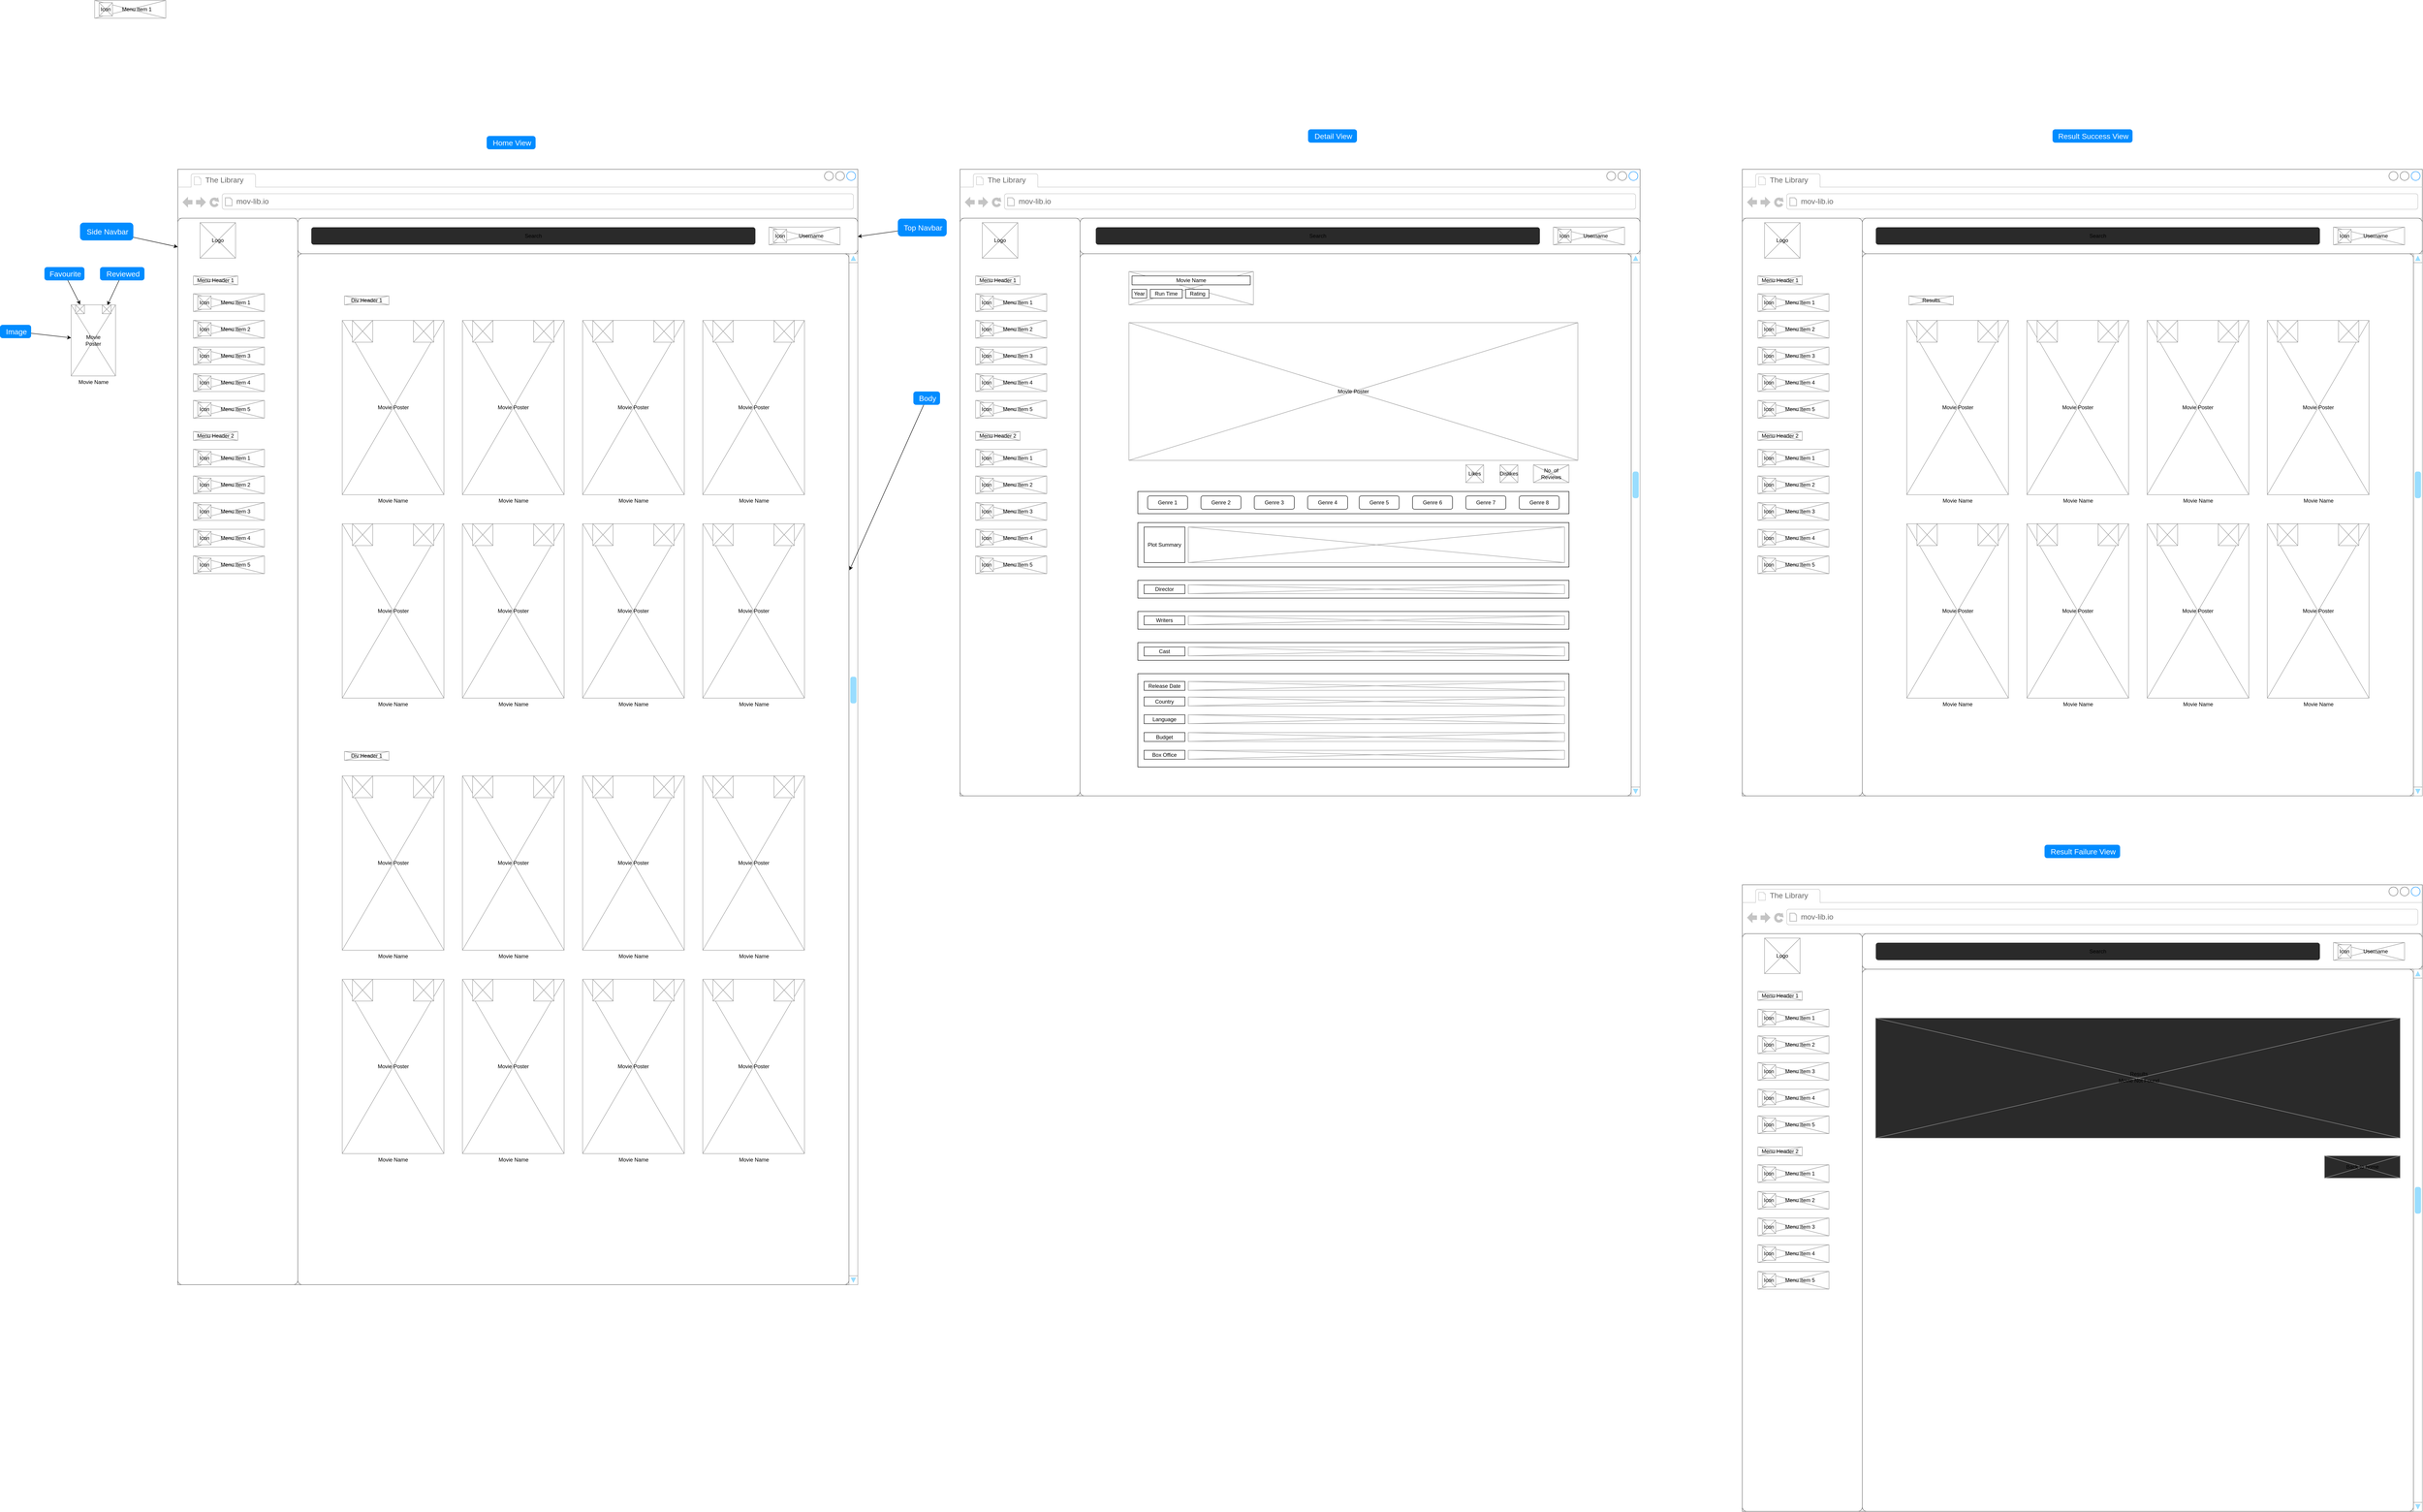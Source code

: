 <mxfile>
    <diagram id="N1QIhR7URNE57AfzcR_F" name="Page-1">
        <mxGraphModel dx="2567" dy="2652" grid="1" gridSize="10" guides="1" tooltips="1" connect="1" arrows="1" fold="1" page="1" pageScale="1" pageWidth="827" pageHeight="1169" math="0" shadow="0">
            <root>
                <mxCell id="0"/>
                <mxCell id="1" parent="0"/>
                <mxCell id="2" value="" style="strokeWidth=1;shadow=0;dashed=0;align=center;html=1;shape=mxgraph.mockup.containers.browserWindow;rSize=0;strokeColor=#666666;strokeColor2=#008cff;strokeColor3=#c4c4c4;mainText=,;recursiveResize=0;" parent="1" vertex="1">
                    <mxGeometry x="-640" y="-1320" width="1530" height="2510" as="geometry"/>
                </mxCell>
                <mxCell id="3" value="The Library" style="strokeWidth=1;shadow=0;dashed=0;align=center;html=1;shape=mxgraph.mockup.containers.anchor;fontSize=17;fontColor=#666666;align=left;" parent="2" vertex="1">
                    <mxGeometry x="60" y="12" width="110" height="26" as="geometry"/>
                </mxCell>
                <mxCell id="4" value="mov-lib.io" style="strokeWidth=1;shadow=0;dashed=0;align=center;html=1;shape=mxgraph.mockup.containers.anchor;rSize=0;fontSize=17;fontColor=#666666;align=left;" parent="2" vertex="1">
                    <mxGeometry x="130" y="60" width="250" height="26" as="geometry"/>
                </mxCell>
                <mxCell id="10" value="" style="shape=mxgraph.mockup.containers.marginRect;rectMarginTop=10;strokeColor=#666666;strokeWidth=1;dashed=0;rounded=1;arcSize=5;recursiveResize=0;" parent="2" vertex="1">
                    <mxGeometry y="100" width="270" height="2410" as="geometry"/>
                </mxCell>
                <mxCell id="13" value="" style="shape=mxgraph.mockup.containers.marginRect;rectMarginTop=10;strokeColor=#666666;strokeWidth=1;dashed=0;rounded=1;arcSize=5;recursiveResize=0;" parent="2" vertex="1">
                    <mxGeometry x="270" y="100" width="1260" height="90" as="geometry"/>
                </mxCell>
                <mxCell id="21" value="" style="group" parent="2" vertex="1" connectable="0">
                    <mxGeometry x="50" y="120" width="80" height="80" as="geometry"/>
                </mxCell>
                <mxCell id="19" value="" style="verticalLabelPosition=bottom;shadow=0;dashed=0;align=center;html=1;verticalAlign=top;strokeWidth=1;shape=mxgraph.mockup.graphics.simpleIcon;strokeColor=#999999;" parent="21" vertex="1">
                    <mxGeometry width="80" height="80" as="geometry"/>
                </mxCell>
                <mxCell id="20" value="Logo" style="text;html=1;strokeColor=none;fillColor=none;align=center;verticalAlign=middle;whiteSpace=wrap;rounded=0;" parent="21" vertex="1">
                    <mxGeometry x="20" y="30" width="40" height="20" as="geometry"/>
                </mxCell>
                <mxCell id="22" value="" style="verticalLabelPosition=bottom;shadow=0;dashed=0;align=center;html=1;verticalAlign=top;strokeWidth=1;shape=mxgraph.mockup.navigation.scrollBar;strokeColor=#999999;barPos=58.026;fillColor2=#99ddff;strokeColor2=none;direction=north;" parent="2" vertex="1">
                    <mxGeometry x="1510" y="190" width="20" height="2320" as="geometry"/>
                </mxCell>
                <mxCell id="33" value="" style="group" parent="2" vertex="1" connectable="0">
                    <mxGeometry x="35" y="340" width="160" height="40" as="geometry"/>
                </mxCell>
                <mxCell id="34" value="" style="verticalLabelPosition=bottom;shadow=0;dashed=0;align=center;html=1;verticalAlign=top;strokeWidth=1;shape=mxgraph.mockup.graphics.simpleIcon;strokeColor=#999999;" parent="33" vertex="1">
                    <mxGeometry width="160" height="40" as="geometry"/>
                </mxCell>
                <mxCell id="35" value="" style="verticalLabelPosition=bottom;shadow=0;dashed=0;align=center;html=1;verticalAlign=top;strokeWidth=1;shape=mxgraph.mockup.graphics.simpleIcon;strokeColor=#999999;" parent="33" vertex="1">
                    <mxGeometry x="10" y="5" width="30" height="30" as="geometry"/>
                </mxCell>
                <mxCell id="36" value="Icon" style="text;html=1;strokeColor=none;fillColor=none;align=center;verticalAlign=middle;whiteSpace=wrap;rounded=0;" parent="33" vertex="1">
                    <mxGeometry x="5" y="10" width="40" height="20" as="geometry"/>
                </mxCell>
                <mxCell id="37" value="Menu Item 2" style="text;html=1;strokeColor=none;fillColor=none;align=center;verticalAlign=middle;whiteSpace=wrap;rounded=0;" parent="33" vertex="1">
                    <mxGeometry x="60" y="10" width="70" height="20" as="geometry"/>
                </mxCell>
                <mxCell id="63" value="" style="group" parent="2" vertex="1" connectable="0">
                    <mxGeometry x="35" y="400" width="160" height="40" as="geometry"/>
                </mxCell>
                <mxCell id="64" value="" style="verticalLabelPosition=bottom;shadow=0;dashed=0;align=center;html=1;verticalAlign=top;strokeWidth=1;shape=mxgraph.mockup.graphics.simpleIcon;strokeColor=#999999;" parent="63" vertex="1">
                    <mxGeometry width="160" height="40" as="geometry"/>
                </mxCell>
                <mxCell id="65" value="" style="verticalLabelPosition=bottom;shadow=0;dashed=0;align=center;html=1;verticalAlign=top;strokeWidth=1;shape=mxgraph.mockup.graphics.simpleIcon;strokeColor=#999999;" parent="63" vertex="1">
                    <mxGeometry x="10" y="5" width="30" height="30" as="geometry"/>
                </mxCell>
                <mxCell id="66" value="Icon" style="text;html=1;strokeColor=none;fillColor=none;align=center;verticalAlign=middle;whiteSpace=wrap;rounded=0;" parent="63" vertex="1">
                    <mxGeometry x="5" y="10" width="40" height="20" as="geometry"/>
                </mxCell>
                <mxCell id="67" value="Menu Item 3" style="text;html=1;strokeColor=none;fillColor=none;align=center;verticalAlign=middle;whiteSpace=wrap;rounded=0;" parent="63" vertex="1">
                    <mxGeometry x="60" y="10" width="70" height="20" as="geometry"/>
                </mxCell>
                <mxCell id="58" value="" style="group" parent="2" vertex="1" connectable="0">
                    <mxGeometry x="35" y="460" width="160" height="40" as="geometry"/>
                </mxCell>
                <mxCell id="59" value="" style="verticalLabelPosition=bottom;shadow=0;dashed=0;align=center;html=1;verticalAlign=top;strokeWidth=1;shape=mxgraph.mockup.graphics.simpleIcon;strokeColor=#999999;" parent="58" vertex="1">
                    <mxGeometry width="160" height="40" as="geometry"/>
                </mxCell>
                <mxCell id="60" value="" style="verticalLabelPosition=bottom;shadow=0;dashed=0;align=center;html=1;verticalAlign=top;strokeWidth=1;shape=mxgraph.mockup.graphics.simpleIcon;strokeColor=#999999;" parent="58" vertex="1">
                    <mxGeometry x="10" y="5" width="30" height="30" as="geometry"/>
                </mxCell>
                <mxCell id="61" value="Icon" style="text;html=1;strokeColor=none;fillColor=none;align=center;verticalAlign=middle;whiteSpace=wrap;rounded=0;" parent="58" vertex="1">
                    <mxGeometry x="5" y="10" width="40" height="20" as="geometry"/>
                </mxCell>
                <mxCell id="62" value="Menu Item 4" style="text;html=1;strokeColor=none;fillColor=none;align=center;verticalAlign=middle;whiteSpace=wrap;rounded=0;" parent="58" vertex="1">
                    <mxGeometry x="60" y="10" width="70" height="20" as="geometry"/>
                </mxCell>
                <mxCell id="53" value="" style="group;rounded=0;" parent="2" vertex="1" connectable="0">
                    <mxGeometry x="35" y="520" width="160" height="40" as="geometry"/>
                </mxCell>
                <mxCell id="54" value="" style="verticalLabelPosition=bottom;shadow=0;dashed=0;align=center;html=1;verticalAlign=top;strokeWidth=1;shape=mxgraph.mockup.graphics.simpleIcon;strokeColor=#999999;" parent="53" vertex="1">
                    <mxGeometry width="160" height="40" as="geometry"/>
                </mxCell>
                <mxCell id="55" value="" style="verticalLabelPosition=bottom;shadow=0;dashed=0;align=center;html=1;verticalAlign=top;strokeWidth=1;shape=mxgraph.mockup.graphics.simpleIcon;strokeColor=#999999;" parent="53" vertex="1">
                    <mxGeometry x="10" y="5" width="30" height="30" as="geometry"/>
                </mxCell>
                <mxCell id="56" value="Icon" style="text;html=1;strokeColor=none;fillColor=none;align=center;verticalAlign=middle;whiteSpace=wrap;rounded=0;" parent="53" vertex="1">
                    <mxGeometry x="5" y="10" width="40" height="20" as="geometry"/>
                </mxCell>
                <mxCell id="57" value="Menu Item 5" style="text;html=1;strokeColor=none;fillColor=none;align=center;verticalAlign=middle;whiteSpace=wrap;rounded=0;" parent="53" vertex="1">
                    <mxGeometry x="60" y="10" width="70" height="20" as="geometry"/>
                </mxCell>
                <mxCell id="28" value="" style="group" parent="2" vertex="1" connectable="0">
                    <mxGeometry x="35" y="280" width="160" height="40" as="geometry"/>
                </mxCell>
                <mxCell id="29" value="" style="verticalLabelPosition=bottom;shadow=0;dashed=0;align=center;html=1;verticalAlign=top;strokeWidth=1;shape=mxgraph.mockup.graphics.simpleIcon;strokeColor=#999999;" parent="28" vertex="1">
                    <mxGeometry width="160" height="40" as="geometry"/>
                </mxCell>
                <mxCell id="30" value="" style="verticalLabelPosition=bottom;shadow=0;dashed=0;align=center;html=1;verticalAlign=top;strokeWidth=1;shape=mxgraph.mockup.graphics.simpleIcon;strokeColor=#999999;" parent="28" vertex="1">
                    <mxGeometry x="10" y="5" width="30" height="30" as="geometry"/>
                </mxCell>
                <mxCell id="31" value="Icon" style="text;html=1;strokeColor=none;fillColor=none;align=center;verticalAlign=middle;whiteSpace=wrap;rounded=0;" parent="28" vertex="1">
                    <mxGeometry x="5" y="10" width="40" height="20" as="geometry"/>
                </mxCell>
                <mxCell id="32" value="Menu Item 1" style="text;html=1;strokeColor=none;fillColor=none;align=center;verticalAlign=middle;whiteSpace=wrap;rounded=0;" parent="28" vertex="1">
                    <mxGeometry x="60" y="10" width="70" height="20" as="geometry"/>
                </mxCell>
                <mxCell id="75" value="" style="verticalLabelPosition=bottom;shadow=0;dashed=0;align=center;html=1;verticalAlign=top;strokeWidth=1;shape=mxgraph.mockup.graphics.simpleIcon;strokeColor=#999999;" parent="2" vertex="1">
                    <mxGeometry x="35" y="240" width="100" height="20" as="geometry"/>
                </mxCell>
                <mxCell id="77" value="Menu Header 1" style="text;html=1;strokeColor=none;fillColor=none;align=center;verticalAlign=middle;whiteSpace=wrap;rounded=0;" parent="2" vertex="1">
                    <mxGeometry x="30" y="240" width="110" height="20" as="geometry"/>
                </mxCell>
                <mxCell id="132" value="" style="group" parent="2" vertex="1" connectable="0">
                    <mxGeometry x="35" y="690" width="160" height="40" as="geometry"/>
                </mxCell>
                <mxCell id="133" value="" style="verticalLabelPosition=bottom;shadow=0;dashed=0;align=center;html=1;verticalAlign=top;strokeWidth=1;shape=mxgraph.mockup.graphics.simpleIcon;strokeColor=#999999;" parent="132" vertex="1">
                    <mxGeometry width="160" height="40" as="geometry"/>
                </mxCell>
                <mxCell id="134" value="" style="verticalLabelPosition=bottom;shadow=0;dashed=0;align=center;html=1;verticalAlign=top;strokeWidth=1;shape=mxgraph.mockup.graphics.simpleIcon;strokeColor=#999999;" parent="132" vertex="1">
                    <mxGeometry x="10" y="5" width="30" height="30" as="geometry"/>
                </mxCell>
                <mxCell id="135" value="Icon" style="text;html=1;strokeColor=none;fillColor=none;align=center;verticalAlign=middle;whiteSpace=wrap;rounded=0;" parent="132" vertex="1">
                    <mxGeometry x="5" y="10" width="40" height="20" as="geometry"/>
                </mxCell>
                <mxCell id="136" value="Menu Item 2" style="text;html=1;strokeColor=none;fillColor=none;align=center;verticalAlign=middle;whiteSpace=wrap;rounded=0;" parent="132" vertex="1">
                    <mxGeometry x="60" y="10" width="70" height="20" as="geometry"/>
                </mxCell>
                <mxCell id="137" value="" style="group" parent="2" vertex="1" connectable="0">
                    <mxGeometry x="35" y="750" width="160" height="40" as="geometry"/>
                </mxCell>
                <mxCell id="138" value="" style="verticalLabelPosition=bottom;shadow=0;dashed=0;align=center;html=1;verticalAlign=top;strokeWidth=1;shape=mxgraph.mockup.graphics.simpleIcon;strokeColor=#999999;" parent="137" vertex="1">
                    <mxGeometry width="160" height="40" as="geometry"/>
                </mxCell>
                <mxCell id="139" value="" style="verticalLabelPosition=bottom;shadow=0;dashed=0;align=center;html=1;verticalAlign=top;strokeWidth=1;shape=mxgraph.mockup.graphics.simpleIcon;strokeColor=#999999;" parent="137" vertex="1">
                    <mxGeometry x="10" y="5" width="30" height="30" as="geometry"/>
                </mxCell>
                <mxCell id="140" value="Icon" style="text;html=1;strokeColor=none;fillColor=none;align=center;verticalAlign=middle;whiteSpace=wrap;rounded=0;" parent="137" vertex="1">
                    <mxGeometry x="5" y="10" width="40" height="20" as="geometry"/>
                </mxCell>
                <mxCell id="141" value="Menu Item 3" style="text;html=1;strokeColor=none;fillColor=none;align=center;verticalAlign=middle;whiteSpace=wrap;rounded=0;" parent="137" vertex="1">
                    <mxGeometry x="60" y="10" width="70" height="20" as="geometry"/>
                </mxCell>
                <mxCell id="142" value="" style="group" parent="2" vertex="1" connectable="0">
                    <mxGeometry x="35" y="810" width="160" height="40" as="geometry"/>
                </mxCell>
                <mxCell id="143" value="" style="verticalLabelPosition=bottom;shadow=0;dashed=0;align=center;html=1;verticalAlign=top;strokeWidth=1;shape=mxgraph.mockup.graphics.simpleIcon;strokeColor=#999999;" parent="142" vertex="1">
                    <mxGeometry width="160" height="40" as="geometry"/>
                </mxCell>
                <mxCell id="144" value="" style="verticalLabelPosition=bottom;shadow=0;dashed=0;align=center;html=1;verticalAlign=top;strokeWidth=1;shape=mxgraph.mockup.graphics.simpleIcon;strokeColor=#999999;" parent="142" vertex="1">
                    <mxGeometry x="10" y="5" width="30" height="30" as="geometry"/>
                </mxCell>
                <mxCell id="145" value="Icon" style="text;html=1;strokeColor=none;fillColor=none;align=center;verticalAlign=middle;whiteSpace=wrap;rounded=0;" parent="142" vertex="1">
                    <mxGeometry x="5" y="10" width="40" height="20" as="geometry"/>
                </mxCell>
                <mxCell id="146" value="Menu Item 4" style="text;html=1;strokeColor=none;fillColor=none;align=center;verticalAlign=middle;whiteSpace=wrap;rounded=0;" parent="142" vertex="1">
                    <mxGeometry x="60" y="10" width="70" height="20" as="geometry"/>
                </mxCell>
                <mxCell id="147" value="" style="group" parent="2" vertex="1" connectable="0">
                    <mxGeometry x="35" y="870" width="160" height="40" as="geometry"/>
                </mxCell>
                <mxCell id="148" value="" style="verticalLabelPosition=bottom;shadow=0;dashed=0;align=center;html=1;verticalAlign=top;strokeWidth=1;shape=mxgraph.mockup.graphics.simpleIcon;strokeColor=#999999;" parent="147" vertex="1">
                    <mxGeometry width="160" height="40" as="geometry"/>
                </mxCell>
                <mxCell id="149" value="" style="verticalLabelPosition=bottom;shadow=0;dashed=0;align=center;html=1;verticalAlign=top;strokeWidth=1;shape=mxgraph.mockup.graphics.simpleIcon;strokeColor=#999999;" parent="147" vertex="1">
                    <mxGeometry x="10" y="5" width="30" height="30" as="geometry"/>
                </mxCell>
                <mxCell id="150" value="Icon" style="text;html=1;strokeColor=none;fillColor=none;align=center;verticalAlign=middle;whiteSpace=wrap;rounded=0;" parent="147" vertex="1">
                    <mxGeometry x="5" y="10" width="40" height="20" as="geometry"/>
                </mxCell>
                <mxCell id="151" value="Menu Item 5" style="text;html=1;strokeColor=none;fillColor=none;align=center;verticalAlign=middle;whiteSpace=wrap;rounded=0;" parent="147" vertex="1">
                    <mxGeometry x="60" y="10" width="70" height="20" as="geometry"/>
                </mxCell>
                <mxCell id="152" value="" style="group" parent="2" vertex="1" connectable="0">
                    <mxGeometry x="35" y="630" width="160" height="40" as="geometry"/>
                </mxCell>
                <mxCell id="153" value="" style="verticalLabelPosition=bottom;shadow=0;dashed=0;align=center;html=1;verticalAlign=top;strokeWidth=1;shape=mxgraph.mockup.graphics.simpleIcon;strokeColor=#999999;" parent="152" vertex="1">
                    <mxGeometry width="160" height="40" as="geometry"/>
                </mxCell>
                <mxCell id="154" value="" style="verticalLabelPosition=bottom;shadow=0;dashed=0;align=center;html=1;verticalAlign=top;strokeWidth=1;shape=mxgraph.mockup.graphics.simpleIcon;strokeColor=#999999;" parent="152" vertex="1">
                    <mxGeometry x="10" y="5" width="30" height="30" as="geometry"/>
                </mxCell>
                <mxCell id="155" value="Icon" style="text;html=1;strokeColor=none;fillColor=none;align=center;verticalAlign=middle;whiteSpace=wrap;rounded=0;" parent="152" vertex="1">
                    <mxGeometry x="5" y="10" width="40" height="20" as="geometry"/>
                </mxCell>
                <mxCell id="156" value="Menu Item 1" style="text;html=1;strokeColor=none;fillColor=none;align=center;verticalAlign=middle;whiteSpace=wrap;rounded=0;" parent="152" vertex="1">
                    <mxGeometry x="60" y="10" width="70" height="20" as="geometry"/>
                </mxCell>
                <mxCell id="157" value="" style="verticalLabelPosition=bottom;shadow=0;dashed=0;align=center;html=1;verticalAlign=top;strokeWidth=1;shape=mxgraph.mockup.graphics.simpleIcon;strokeColor=#999999;" parent="2" vertex="1">
                    <mxGeometry x="35" y="590" width="100" height="20" as="geometry"/>
                </mxCell>
                <mxCell id="158" value="Menu Header 2" style="text;html=1;strokeColor=none;fillColor=none;align=center;verticalAlign=middle;whiteSpace=wrap;rounded=0;" parent="2" vertex="1">
                    <mxGeometry x="30" y="590" width="110" height="20" as="geometry"/>
                </mxCell>
                <mxCell id="164" value="" style="shape=mxgraph.mockup.containers.marginRect;rectMarginTop=10;strokeColor=#666666;strokeWidth=1;dashed=0;rounded=1;arcSize=5;recursiveResize=0;" parent="2" vertex="1">
                    <mxGeometry x="270" y="180" width="1240" height="2330" as="geometry"/>
                </mxCell>
                <mxCell id="343" value="" style="group" parent="2" vertex="1" connectable="0">
                    <mxGeometry x="370" y="340" width="1040" height="850" as="geometry"/>
                </mxCell>
                <mxCell id="291" value="" style="group" parent="343" vertex="1" connectable="0">
                    <mxGeometry x="540.8" width="228.8" height="392.308" as="geometry"/>
                </mxCell>
                <mxCell id="292" value="" style="group" parent="291" vertex="1" connectable="0">
                    <mxGeometry width="228.8" height="392.308" as="geometry"/>
                </mxCell>
                <mxCell id="293" value="Movie Name" style="verticalLabelPosition=bottom;shadow=0;dashed=0;align=center;html=1;verticalAlign=top;strokeWidth=1;shape=mxgraph.mockup.graphics.simpleIcon;strokeColor=#999999;" parent="292" vertex="1">
                    <mxGeometry width="228.8" height="392.308" as="geometry"/>
                </mxCell>
                <mxCell id="294" value="Movie Poster" style="text;html=1;strokeColor=none;fillColor=none;align=center;verticalAlign=middle;whiteSpace=wrap;rounded=0;" parent="292" vertex="1">
                    <mxGeometry x="68.64" y="171.635" width="91.52" height="49.038" as="geometry"/>
                </mxCell>
                <mxCell id="295" value="" style="verticalLabelPosition=bottom;shadow=0;dashed=0;align=center;html=1;verticalAlign=top;strokeWidth=1;shape=mxgraph.mockup.graphics.simpleIcon;strokeColor=#999999;" parent="291" vertex="1">
                    <mxGeometry x="160.16" width="45.76" height="49.038" as="geometry"/>
                </mxCell>
                <mxCell id="296" value="" style="verticalLabelPosition=bottom;shadow=0;dashed=0;align=center;html=1;verticalAlign=top;strokeWidth=1;shape=mxgraph.mockup.graphics.simpleIcon;strokeColor=#999999;" parent="291" vertex="1">
                    <mxGeometry x="22.88" width="45.76" height="49.038" as="geometry"/>
                </mxCell>
                <mxCell id="297" value="" style="group" parent="343" vertex="1" connectable="0">
                    <mxGeometry x="811.2" width="228.8" height="392.308" as="geometry"/>
                </mxCell>
                <mxCell id="298" value="" style="group" parent="297" vertex="1" connectable="0">
                    <mxGeometry width="228.8" height="392.308" as="geometry"/>
                </mxCell>
                <mxCell id="299" value="Movie Name" style="verticalLabelPosition=bottom;shadow=0;dashed=0;align=center;html=1;verticalAlign=top;strokeWidth=1;shape=mxgraph.mockup.graphics.simpleIcon;strokeColor=#999999;" parent="298" vertex="1">
                    <mxGeometry width="228.8" height="392.308" as="geometry"/>
                </mxCell>
                <mxCell id="300" value="Movie Poster" style="text;html=1;strokeColor=none;fillColor=none;align=center;verticalAlign=middle;whiteSpace=wrap;rounded=0;" parent="298" vertex="1">
                    <mxGeometry x="68.64" y="171.635" width="91.52" height="49.038" as="geometry"/>
                </mxCell>
                <mxCell id="301" value="" style="verticalLabelPosition=bottom;shadow=0;dashed=0;align=center;html=1;verticalAlign=top;strokeWidth=1;shape=mxgraph.mockup.graphics.simpleIcon;strokeColor=#999999;" parent="297" vertex="1">
                    <mxGeometry x="160.16" width="45.76" height="49.038" as="geometry"/>
                </mxCell>
                <mxCell id="302" value="" style="verticalLabelPosition=bottom;shadow=0;dashed=0;align=center;html=1;verticalAlign=top;strokeWidth=1;shape=mxgraph.mockup.graphics.simpleIcon;strokeColor=#999999;" parent="297" vertex="1">
                    <mxGeometry x="22.88" width="45.76" height="49.038" as="geometry"/>
                </mxCell>
                <mxCell id="303" value="" style="group" parent="343" vertex="1" connectable="0">
                    <mxGeometry x="270.4" width="228.8" height="392.308" as="geometry"/>
                </mxCell>
                <mxCell id="304" value="" style="group" parent="303" vertex="1" connectable="0">
                    <mxGeometry width="228.8" height="392.308" as="geometry"/>
                </mxCell>
                <mxCell id="305" value="Movie Name" style="verticalLabelPosition=bottom;shadow=0;dashed=0;align=center;html=1;verticalAlign=top;strokeWidth=1;shape=mxgraph.mockup.graphics.simpleIcon;strokeColor=#999999;" parent="304" vertex="1">
                    <mxGeometry width="228.8" height="392.308" as="geometry"/>
                </mxCell>
                <mxCell id="306" value="Movie Poster" style="text;html=1;strokeColor=none;fillColor=none;align=center;verticalAlign=middle;whiteSpace=wrap;rounded=0;" parent="304" vertex="1">
                    <mxGeometry x="68.64" y="171.635" width="91.52" height="49.038" as="geometry"/>
                </mxCell>
                <mxCell id="307" value="" style="verticalLabelPosition=bottom;shadow=0;dashed=0;align=center;html=1;verticalAlign=top;strokeWidth=1;shape=mxgraph.mockup.graphics.simpleIcon;strokeColor=#999999;" parent="303" vertex="1">
                    <mxGeometry x="160.16" width="45.76" height="49.038" as="geometry"/>
                </mxCell>
                <mxCell id="308" value="" style="verticalLabelPosition=bottom;shadow=0;dashed=0;align=center;html=1;verticalAlign=top;strokeWidth=1;shape=mxgraph.mockup.graphics.simpleIcon;strokeColor=#999999;" parent="303" vertex="1">
                    <mxGeometry x="22.88" width="45.76" height="49.038" as="geometry"/>
                </mxCell>
                <mxCell id="312" value="" style="group" parent="343" vertex="1" connectable="0">
                    <mxGeometry x="540.8" y="457.692" width="228.8" height="392.308" as="geometry"/>
                </mxCell>
                <mxCell id="313" value="" style="group" parent="312" vertex="1" connectable="0">
                    <mxGeometry width="228.8" height="392.308" as="geometry"/>
                </mxCell>
                <mxCell id="314" value="Movie Name" style="verticalLabelPosition=bottom;shadow=0;dashed=0;align=center;html=1;verticalAlign=top;strokeWidth=1;shape=mxgraph.mockup.graphics.simpleIcon;strokeColor=#999999;" parent="313" vertex="1">
                    <mxGeometry width="228.8" height="392.308" as="geometry"/>
                </mxCell>
                <mxCell id="315" value="Movie Poster" style="text;html=1;strokeColor=none;fillColor=none;align=center;verticalAlign=middle;whiteSpace=wrap;rounded=0;" parent="313" vertex="1">
                    <mxGeometry x="68.64" y="171.635" width="91.52" height="49.038" as="geometry"/>
                </mxCell>
                <mxCell id="316" value="" style="verticalLabelPosition=bottom;shadow=0;dashed=0;align=center;html=1;verticalAlign=top;strokeWidth=1;shape=mxgraph.mockup.graphics.simpleIcon;strokeColor=#999999;" parent="312" vertex="1">
                    <mxGeometry x="160.16" width="45.76" height="49.038" as="geometry"/>
                </mxCell>
                <mxCell id="317" value="" style="verticalLabelPosition=bottom;shadow=0;dashed=0;align=center;html=1;verticalAlign=top;strokeWidth=1;shape=mxgraph.mockup.graphics.simpleIcon;strokeColor=#999999;" parent="312" vertex="1">
                    <mxGeometry x="22.88" width="45.76" height="49.038" as="geometry"/>
                </mxCell>
                <mxCell id="318" value="" style="group" parent="343" vertex="1" connectable="0">
                    <mxGeometry x="811.2" y="457.692" width="228.8" height="392.308" as="geometry"/>
                </mxCell>
                <mxCell id="319" value="" style="group" parent="318" vertex="1" connectable="0">
                    <mxGeometry width="228.8" height="392.308" as="geometry"/>
                </mxCell>
                <mxCell id="320" value="Movie Name" style="verticalLabelPosition=bottom;shadow=0;dashed=0;align=center;html=1;verticalAlign=top;strokeWidth=1;shape=mxgraph.mockup.graphics.simpleIcon;strokeColor=#999999;" parent="319" vertex="1">
                    <mxGeometry width="228.8" height="392.308" as="geometry"/>
                </mxCell>
                <mxCell id="321" value="Movie Poster" style="text;html=1;strokeColor=none;fillColor=none;align=center;verticalAlign=middle;whiteSpace=wrap;rounded=0;" parent="319" vertex="1">
                    <mxGeometry x="68.64" y="171.635" width="91.52" height="49.038" as="geometry"/>
                </mxCell>
                <mxCell id="322" value="" style="verticalLabelPosition=bottom;shadow=0;dashed=0;align=center;html=1;verticalAlign=top;strokeWidth=1;shape=mxgraph.mockup.graphics.simpleIcon;strokeColor=#999999;" parent="318" vertex="1">
                    <mxGeometry x="160.16" width="45.76" height="49.038" as="geometry"/>
                </mxCell>
                <mxCell id="323" value="" style="verticalLabelPosition=bottom;shadow=0;dashed=0;align=center;html=1;verticalAlign=top;strokeWidth=1;shape=mxgraph.mockup.graphics.simpleIcon;strokeColor=#999999;" parent="318" vertex="1">
                    <mxGeometry x="22.88" width="45.76" height="49.038" as="geometry"/>
                </mxCell>
                <mxCell id="324" value="" style="group" parent="343" vertex="1" connectable="0">
                    <mxGeometry x="270.4" y="457.692" width="228.8" height="392.308" as="geometry"/>
                </mxCell>
                <mxCell id="325" value="" style="group" parent="324" vertex="1" connectable="0">
                    <mxGeometry width="228.8" height="392.308" as="geometry"/>
                </mxCell>
                <mxCell id="326" value="Movie Name" style="verticalLabelPosition=bottom;shadow=0;dashed=0;align=center;html=1;verticalAlign=top;strokeWidth=1;shape=mxgraph.mockup.graphics.simpleIcon;strokeColor=#999999;" parent="325" vertex="1">
                    <mxGeometry width="228.8" height="392.308" as="geometry"/>
                </mxCell>
                <mxCell id="327" value="Movie Poster" style="text;html=1;strokeColor=none;fillColor=none;align=center;verticalAlign=middle;whiteSpace=wrap;rounded=0;" parent="325" vertex="1">
                    <mxGeometry x="68.64" y="171.635" width="91.52" height="49.038" as="geometry"/>
                </mxCell>
                <mxCell id="328" value="" style="verticalLabelPosition=bottom;shadow=0;dashed=0;align=center;html=1;verticalAlign=top;strokeWidth=1;shape=mxgraph.mockup.graphics.simpleIcon;strokeColor=#999999;" parent="324" vertex="1">
                    <mxGeometry x="160.16" width="45.76" height="49.038" as="geometry"/>
                </mxCell>
                <mxCell id="329" value="" style="verticalLabelPosition=bottom;shadow=0;dashed=0;align=center;html=1;verticalAlign=top;strokeWidth=1;shape=mxgraph.mockup.graphics.simpleIcon;strokeColor=#999999;" parent="324" vertex="1">
                    <mxGeometry x="22.88" width="45.76" height="49.038" as="geometry"/>
                </mxCell>
                <mxCell id="331" value="" style="group" parent="343" vertex="1" connectable="0">
                    <mxGeometry width="228.8" height="392.308" as="geometry"/>
                </mxCell>
                <mxCell id="332" value="" style="group" parent="331" vertex="1" connectable="0">
                    <mxGeometry width="228.8" height="392.308" as="geometry"/>
                </mxCell>
                <mxCell id="333" value="Movie Name" style="verticalLabelPosition=bottom;shadow=0;dashed=0;align=center;html=1;verticalAlign=top;strokeWidth=1;shape=mxgraph.mockup.graphics.simpleIcon;strokeColor=#999999;" parent="332" vertex="1">
                    <mxGeometry width="228.8" height="392.308" as="geometry"/>
                </mxCell>
                <mxCell id="334" value="Movie Poster" style="text;html=1;strokeColor=none;fillColor=none;align=center;verticalAlign=middle;whiteSpace=wrap;rounded=0;" parent="332" vertex="1">
                    <mxGeometry x="68.64" y="171.635" width="91.52" height="49.038" as="geometry"/>
                </mxCell>
                <mxCell id="335" value="" style="verticalLabelPosition=bottom;shadow=0;dashed=0;align=center;html=1;verticalAlign=top;strokeWidth=1;shape=mxgraph.mockup.graphics.simpleIcon;strokeColor=#999999;" parent="331" vertex="1">
                    <mxGeometry x="160.16" width="45.76" height="49.038" as="geometry"/>
                </mxCell>
                <mxCell id="336" value="" style="verticalLabelPosition=bottom;shadow=0;dashed=0;align=center;html=1;verticalAlign=top;strokeWidth=1;shape=mxgraph.mockup.graphics.simpleIcon;strokeColor=#999999;" parent="331" vertex="1">
                    <mxGeometry x="22.88" width="45.76" height="49.038" as="geometry"/>
                </mxCell>
                <mxCell id="337" value="" style="group" parent="343" vertex="1" connectable="0">
                    <mxGeometry y="457.692" width="228.8" height="392.308" as="geometry"/>
                </mxCell>
                <mxCell id="338" value="" style="group" parent="337" vertex="1" connectable="0">
                    <mxGeometry width="228.8" height="392.308" as="geometry"/>
                </mxCell>
                <mxCell id="339" value="Movie Name" style="verticalLabelPosition=bottom;shadow=0;dashed=0;align=center;html=1;verticalAlign=top;strokeWidth=1;shape=mxgraph.mockup.graphics.simpleIcon;strokeColor=#999999;" parent="338" vertex="1">
                    <mxGeometry width="228.8" height="392.308" as="geometry"/>
                </mxCell>
                <mxCell id="340" value="Movie Poster" style="text;html=1;strokeColor=none;fillColor=none;align=center;verticalAlign=middle;whiteSpace=wrap;rounded=0;" parent="338" vertex="1">
                    <mxGeometry x="68.64" y="171.635" width="91.52" height="49.038" as="geometry"/>
                </mxCell>
                <mxCell id="341" value="" style="verticalLabelPosition=bottom;shadow=0;dashed=0;align=center;html=1;verticalAlign=top;strokeWidth=1;shape=mxgraph.mockup.graphics.simpleIcon;strokeColor=#999999;" parent="337" vertex="1">
                    <mxGeometry x="160.16" width="45.76" height="49.038" as="geometry"/>
                </mxCell>
                <mxCell id="342" value="" style="verticalLabelPosition=bottom;shadow=0;dashed=0;align=center;html=1;verticalAlign=top;strokeWidth=1;shape=mxgraph.mockup.graphics.simpleIcon;strokeColor=#999999;" parent="337" vertex="1">
                    <mxGeometry x="22.88" width="45.76" height="49.038" as="geometry"/>
                </mxCell>
                <mxCell id="548" value="Search" style="rounded=1;whiteSpace=wrap;html=1;glass=0;strokeColor=#f0f0f0;fillColor=#2a2a2a;gradientColor=none;verticalAlign=middle;" parent="2" vertex="1">
                    <mxGeometry x="300" y="130" width="1000" height="40" as="geometry"/>
                </mxCell>
                <mxCell id="797" value="" style="group" parent="2" vertex="1" connectable="0">
                    <mxGeometry x="370" y="1365" width="1040" height="850" as="geometry"/>
                </mxCell>
                <mxCell id="798" value="" style="group" parent="797" vertex="1" connectable="0">
                    <mxGeometry x="540.8" width="228.8" height="392.308" as="geometry"/>
                </mxCell>
                <mxCell id="799" value="" style="group" parent="798" vertex="1" connectable="0">
                    <mxGeometry width="228.8" height="392.308" as="geometry"/>
                </mxCell>
                <mxCell id="800" value="Movie Name" style="verticalLabelPosition=bottom;shadow=0;dashed=0;align=center;html=1;verticalAlign=top;strokeWidth=1;shape=mxgraph.mockup.graphics.simpleIcon;strokeColor=#999999;" parent="799" vertex="1">
                    <mxGeometry width="228.8" height="392.308" as="geometry"/>
                </mxCell>
                <mxCell id="801" value="Movie Poster" style="text;html=1;strokeColor=none;fillColor=none;align=center;verticalAlign=middle;whiteSpace=wrap;rounded=0;" parent="799" vertex="1">
                    <mxGeometry x="68.64" y="171.635" width="91.52" height="49.038" as="geometry"/>
                </mxCell>
                <mxCell id="802" value="" style="verticalLabelPosition=bottom;shadow=0;dashed=0;align=center;html=1;verticalAlign=top;strokeWidth=1;shape=mxgraph.mockup.graphics.simpleIcon;strokeColor=#999999;" parent="798" vertex="1">
                    <mxGeometry x="160.16" width="45.76" height="49.038" as="geometry"/>
                </mxCell>
                <mxCell id="803" value="" style="verticalLabelPosition=bottom;shadow=0;dashed=0;align=center;html=1;verticalAlign=top;strokeWidth=1;shape=mxgraph.mockup.graphics.simpleIcon;strokeColor=#999999;" parent="798" vertex="1">
                    <mxGeometry x="22.88" width="45.76" height="49.038" as="geometry"/>
                </mxCell>
                <mxCell id="804" value="" style="group" parent="797" vertex="1" connectable="0">
                    <mxGeometry x="811.2" width="228.8" height="392.308" as="geometry"/>
                </mxCell>
                <mxCell id="805" value="" style="group" parent="804" vertex="1" connectable="0">
                    <mxGeometry width="228.8" height="392.308" as="geometry"/>
                </mxCell>
                <mxCell id="806" value="Movie Name" style="verticalLabelPosition=bottom;shadow=0;dashed=0;align=center;html=1;verticalAlign=top;strokeWidth=1;shape=mxgraph.mockup.graphics.simpleIcon;strokeColor=#999999;" parent="805" vertex="1">
                    <mxGeometry width="228.8" height="392.308" as="geometry"/>
                </mxCell>
                <mxCell id="807" value="Movie Poster" style="text;html=1;strokeColor=none;fillColor=none;align=center;verticalAlign=middle;whiteSpace=wrap;rounded=0;" parent="805" vertex="1">
                    <mxGeometry x="68.64" y="171.635" width="91.52" height="49.038" as="geometry"/>
                </mxCell>
                <mxCell id="808" value="" style="verticalLabelPosition=bottom;shadow=0;dashed=0;align=center;html=1;verticalAlign=top;strokeWidth=1;shape=mxgraph.mockup.graphics.simpleIcon;strokeColor=#999999;" parent="804" vertex="1">
                    <mxGeometry x="160.16" width="45.76" height="49.038" as="geometry"/>
                </mxCell>
                <mxCell id="809" value="" style="verticalLabelPosition=bottom;shadow=0;dashed=0;align=center;html=1;verticalAlign=top;strokeWidth=1;shape=mxgraph.mockup.graphics.simpleIcon;strokeColor=#999999;" parent="804" vertex="1">
                    <mxGeometry x="22.88" width="45.76" height="49.038" as="geometry"/>
                </mxCell>
                <mxCell id="810" value="" style="group" parent="797" vertex="1" connectable="0">
                    <mxGeometry x="270.4" width="228.8" height="392.308" as="geometry"/>
                </mxCell>
                <mxCell id="811" value="" style="group" parent="810" vertex="1" connectable="0">
                    <mxGeometry width="228.8" height="392.308" as="geometry"/>
                </mxCell>
                <mxCell id="812" value="Movie Name" style="verticalLabelPosition=bottom;shadow=0;dashed=0;align=center;html=1;verticalAlign=top;strokeWidth=1;shape=mxgraph.mockup.graphics.simpleIcon;strokeColor=#999999;" parent="811" vertex="1">
                    <mxGeometry width="228.8" height="392.308" as="geometry"/>
                </mxCell>
                <mxCell id="813" value="Movie Poster" style="text;html=1;strokeColor=none;fillColor=none;align=center;verticalAlign=middle;whiteSpace=wrap;rounded=0;" parent="811" vertex="1">
                    <mxGeometry x="68.64" y="171.635" width="91.52" height="49.038" as="geometry"/>
                </mxCell>
                <mxCell id="814" value="" style="verticalLabelPosition=bottom;shadow=0;dashed=0;align=center;html=1;verticalAlign=top;strokeWidth=1;shape=mxgraph.mockup.graphics.simpleIcon;strokeColor=#999999;" parent="810" vertex="1">
                    <mxGeometry x="160.16" width="45.76" height="49.038" as="geometry"/>
                </mxCell>
                <mxCell id="815" value="" style="verticalLabelPosition=bottom;shadow=0;dashed=0;align=center;html=1;verticalAlign=top;strokeWidth=1;shape=mxgraph.mockup.graphics.simpleIcon;strokeColor=#999999;" parent="810" vertex="1">
                    <mxGeometry x="22.88" width="45.76" height="49.038" as="geometry"/>
                </mxCell>
                <mxCell id="816" value="" style="group" parent="797" vertex="1" connectable="0">
                    <mxGeometry x="540.8" y="457.692" width="228.8" height="392.308" as="geometry"/>
                </mxCell>
                <mxCell id="817" value="" style="group" parent="816" vertex="1" connectable="0">
                    <mxGeometry width="228.8" height="392.308" as="geometry"/>
                </mxCell>
                <mxCell id="818" value="Movie Name" style="verticalLabelPosition=bottom;shadow=0;dashed=0;align=center;html=1;verticalAlign=top;strokeWidth=1;shape=mxgraph.mockup.graphics.simpleIcon;strokeColor=#999999;" parent="817" vertex="1">
                    <mxGeometry width="228.8" height="392.308" as="geometry"/>
                </mxCell>
                <mxCell id="819" value="Movie Poster" style="text;html=1;strokeColor=none;fillColor=none;align=center;verticalAlign=middle;whiteSpace=wrap;rounded=0;" parent="817" vertex="1">
                    <mxGeometry x="68.64" y="171.635" width="91.52" height="49.038" as="geometry"/>
                </mxCell>
                <mxCell id="820" value="" style="verticalLabelPosition=bottom;shadow=0;dashed=0;align=center;html=1;verticalAlign=top;strokeWidth=1;shape=mxgraph.mockup.graphics.simpleIcon;strokeColor=#999999;" parent="816" vertex="1">
                    <mxGeometry x="160.16" width="45.76" height="49.038" as="geometry"/>
                </mxCell>
                <mxCell id="821" value="" style="verticalLabelPosition=bottom;shadow=0;dashed=0;align=center;html=1;verticalAlign=top;strokeWidth=1;shape=mxgraph.mockup.graphics.simpleIcon;strokeColor=#999999;" parent="816" vertex="1">
                    <mxGeometry x="22.88" width="45.76" height="49.038" as="geometry"/>
                </mxCell>
                <mxCell id="822" value="" style="group" parent="797" vertex="1" connectable="0">
                    <mxGeometry x="811.2" y="457.692" width="228.8" height="392.308" as="geometry"/>
                </mxCell>
                <mxCell id="823" value="" style="group" parent="822" vertex="1" connectable="0">
                    <mxGeometry width="228.8" height="392.308" as="geometry"/>
                </mxCell>
                <mxCell id="824" value="Movie Name" style="verticalLabelPosition=bottom;shadow=0;dashed=0;align=center;html=1;verticalAlign=top;strokeWidth=1;shape=mxgraph.mockup.graphics.simpleIcon;strokeColor=#999999;" parent="823" vertex="1">
                    <mxGeometry width="228.8" height="392.308" as="geometry"/>
                </mxCell>
                <mxCell id="825" value="Movie Poster" style="text;html=1;strokeColor=none;fillColor=none;align=center;verticalAlign=middle;whiteSpace=wrap;rounded=0;" parent="823" vertex="1">
                    <mxGeometry x="68.64" y="171.635" width="91.52" height="49.038" as="geometry"/>
                </mxCell>
                <mxCell id="826" value="" style="verticalLabelPosition=bottom;shadow=0;dashed=0;align=center;html=1;verticalAlign=top;strokeWidth=1;shape=mxgraph.mockup.graphics.simpleIcon;strokeColor=#999999;" parent="822" vertex="1">
                    <mxGeometry x="160.16" width="45.76" height="49.038" as="geometry"/>
                </mxCell>
                <mxCell id="827" value="" style="verticalLabelPosition=bottom;shadow=0;dashed=0;align=center;html=1;verticalAlign=top;strokeWidth=1;shape=mxgraph.mockup.graphics.simpleIcon;strokeColor=#999999;" parent="822" vertex="1">
                    <mxGeometry x="22.88" width="45.76" height="49.038" as="geometry"/>
                </mxCell>
                <mxCell id="828" value="" style="group" parent="797" vertex="1" connectable="0">
                    <mxGeometry x="270.4" y="457.692" width="228.8" height="392.308" as="geometry"/>
                </mxCell>
                <mxCell id="829" value="" style="group" parent="828" vertex="1" connectable="0">
                    <mxGeometry width="228.8" height="392.308" as="geometry"/>
                </mxCell>
                <mxCell id="830" value="Movie Name" style="verticalLabelPosition=bottom;shadow=0;dashed=0;align=center;html=1;verticalAlign=top;strokeWidth=1;shape=mxgraph.mockup.graphics.simpleIcon;strokeColor=#999999;" parent="829" vertex="1">
                    <mxGeometry width="228.8" height="392.308" as="geometry"/>
                </mxCell>
                <mxCell id="831" value="Movie Poster" style="text;html=1;strokeColor=none;fillColor=none;align=center;verticalAlign=middle;whiteSpace=wrap;rounded=0;" parent="829" vertex="1">
                    <mxGeometry x="68.64" y="171.635" width="91.52" height="49.038" as="geometry"/>
                </mxCell>
                <mxCell id="832" value="" style="verticalLabelPosition=bottom;shadow=0;dashed=0;align=center;html=1;verticalAlign=top;strokeWidth=1;shape=mxgraph.mockup.graphics.simpleIcon;strokeColor=#999999;" parent="828" vertex="1">
                    <mxGeometry x="160.16" width="45.76" height="49.038" as="geometry"/>
                </mxCell>
                <mxCell id="833" value="" style="verticalLabelPosition=bottom;shadow=0;dashed=0;align=center;html=1;verticalAlign=top;strokeWidth=1;shape=mxgraph.mockup.graphics.simpleIcon;strokeColor=#999999;" parent="828" vertex="1">
                    <mxGeometry x="22.88" width="45.76" height="49.038" as="geometry"/>
                </mxCell>
                <mxCell id="834" value="" style="group" parent="797" vertex="1" connectable="0">
                    <mxGeometry width="228.8" height="392.308" as="geometry"/>
                </mxCell>
                <mxCell id="835" value="" style="group" parent="834" vertex="1" connectable="0">
                    <mxGeometry width="228.8" height="392.308" as="geometry"/>
                </mxCell>
                <mxCell id="836" value="Movie Name" style="verticalLabelPosition=bottom;shadow=0;dashed=0;align=center;html=1;verticalAlign=top;strokeWidth=1;shape=mxgraph.mockup.graphics.simpleIcon;strokeColor=#999999;" parent="835" vertex="1">
                    <mxGeometry width="228.8" height="392.308" as="geometry"/>
                </mxCell>
                <mxCell id="837" value="Movie Poster" style="text;html=1;strokeColor=none;fillColor=none;align=center;verticalAlign=middle;whiteSpace=wrap;rounded=0;" parent="835" vertex="1">
                    <mxGeometry x="68.64" y="171.635" width="91.52" height="49.038" as="geometry"/>
                </mxCell>
                <mxCell id="838" value="" style="verticalLabelPosition=bottom;shadow=0;dashed=0;align=center;html=1;verticalAlign=top;strokeWidth=1;shape=mxgraph.mockup.graphics.simpleIcon;strokeColor=#999999;" parent="834" vertex="1">
                    <mxGeometry x="160.16" width="45.76" height="49.038" as="geometry"/>
                </mxCell>
                <mxCell id="839" value="" style="verticalLabelPosition=bottom;shadow=0;dashed=0;align=center;html=1;verticalAlign=top;strokeWidth=1;shape=mxgraph.mockup.graphics.simpleIcon;strokeColor=#999999;" parent="834" vertex="1">
                    <mxGeometry x="22.88" width="45.76" height="49.038" as="geometry"/>
                </mxCell>
                <mxCell id="840" value="" style="group" parent="797" vertex="1" connectable="0">
                    <mxGeometry y="457.692" width="228.8" height="392.308" as="geometry"/>
                </mxCell>
                <mxCell id="841" value="" style="group" parent="840" vertex="1" connectable="0">
                    <mxGeometry width="228.8" height="392.308" as="geometry"/>
                </mxCell>
                <mxCell id="842" value="Movie Name" style="verticalLabelPosition=bottom;shadow=0;dashed=0;align=center;html=1;verticalAlign=top;strokeWidth=1;shape=mxgraph.mockup.graphics.simpleIcon;strokeColor=#999999;" parent="841" vertex="1">
                    <mxGeometry width="228.8" height="392.308" as="geometry"/>
                </mxCell>
                <mxCell id="843" value="Movie Poster" style="text;html=1;strokeColor=none;fillColor=none;align=center;verticalAlign=middle;whiteSpace=wrap;rounded=0;" parent="841" vertex="1">
                    <mxGeometry x="68.64" y="171.635" width="91.52" height="49.038" as="geometry"/>
                </mxCell>
                <mxCell id="844" value="" style="verticalLabelPosition=bottom;shadow=0;dashed=0;align=center;html=1;verticalAlign=top;strokeWidth=1;shape=mxgraph.mockup.graphics.simpleIcon;strokeColor=#999999;" parent="840" vertex="1">
                    <mxGeometry x="160.16" width="45.76" height="49.038" as="geometry"/>
                </mxCell>
                <mxCell id="845" value="" style="verticalLabelPosition=bottom;shadow=0;dashed=0;align=center;html=1;verticalAlign=top;strokeWidth=1;shape=mxgraph.mockup.graphics.simpleIcon;strokeColor=#999999;" parent="840" vertex="1">
                    <mxGeometry x="22.88" width="45.76" height="49.038" as="geometry"/>
                </mxCell>
                <mxCell id="846" value="" style="verticalLabelPosition=bottom;shadow=0;dashed=0;align=center;html=1;verticalAlign=top;strokeWidth=1;shape=mxgraph.mockup.graphics.simpleIcon;strokeColor=#999999;" parent="2" vertex="1">
                    <mxGeometry x="375" y="1310" width="100" height="20" as="geometry"/>
                </mxCell>
                <mxCell id="847" value="Div Header 1" style="text;html=1;strokeColor=none;fillColor=none;align=center;verticalAlign=middle;whiteSpace=wrap;rounded=0;" parent="2" vertex="1">
                    <mxGeometry x="370" y="1310" width="110" height="20" as="geometry"/>
                </mxCell>
                <mxCell id="12" style="edgeStyle=none;html=1;entryX=0;entryY=0.031;entryDx=0;entryDy=0;entryPerimeter=0;" parent="1" source="11" target="10" edge="1">
                    <mxGeometry relative="1" as="geometry">
                        <mxPoint x="-650" y="-1001" as="targetPoint"/>
                    </mxGeometry>
                </mxCell>
                <mxCell id="11" value="Side Navbar" style="shape=rect;strokeColor=none;fillColor=#008cff;strokeWidth=1;dashed=0;rounded=1;arcSize=20;fontColor=#ffffff;fontSize=17;spacing=2;spacingTop=-2;align=center;autosize=1;spacingLeft=4;resizeWidth=0;resizeHeight=0;perimeter=none;" parent="1" vertex="1">
                    <mxGeometry x="-860" y="-1200" width="120" height="40" as="geometry"/>
                </mxCell>
                <mxCell id="16" style="edgeStyle=none;html=1;entryX=1;entryY=0.571;entryDx=0;entryDy=0;entryPerimeter=0;" parent="1" source="14" target="13" edge="1">
                    <mxGeometry relative="1" as="geometry"/>
                </mxCell>
                <mxCell id="14" value="Top Navbar" style="shape=rect;strokeColor=none;fillColor=#008cff;strokeWidth=1;dashed=0;rounded=1;arcSize=20;fontColor=#ffffff;fontSize=17;spacing=2;spacingTop=-2;align=center;autosize=1;spacingLeft=4;resizeWidth=0;resizeHeight=0;perimeter=none;" parent="1" vertex="1">
                    <mxGeometry x="980" y="-1209" width="110" height="40" as="geometry"/>
                </mxCell>
                <mxCell id="27" value="" style="group" parent="1" vertex="1" connectable="0">
                    <mxGeometry x="-827" y="-1700" width="160" height="40" as="geometry"/>
                </mxCell>
                <mxCell id="23" value="" style="verticalLabelPosition=bottom;shadow=0;dashed=0;align=center;html=1;verticalAlign=top;strokeWidth=1;shape=mxgraph.mockup.graphics.simpleIcon;strokeColor=#999999;" parent="27" vertex="1">
                    <mxGeometry width="160" height="40" as="geometry"/>
                </mxCell>
                <mxCell id="24" value="" style="verticalLabelPosition=bottom;shadow=0;dashed=0;align=center;html=1;verticalAlign=top;strokeWidth=1;shape=mxgraph.mockup.graphics.simpleIcon;strokeColor=#999999;" parent="27" vertex="1">
                    <mxGeometry x="10" y="5" width="30" height="30" as="geometry"/>
                </mxCell>
                <mxCell id="25" value="Icon" style="text;html=1;strokeColor=none;fillColor=none;align=center;verticalAlign=middle;whiteSpace=wrap;rounded=0;" parent="27" vertex="1">
                    <mxGeometry x="5" y="10" width="40" height="20" as="geometry"/>
                </mxCell>
                <mxCell id="26" value="Menu Item 1" style="text;html=1;strokeColor=none;fillColor=none;align=center;verticalAlign=middle;whiteSpace=wrap;rounded=0;" parent="27" vertex="1">
                    <mxGeometry x="60" y="10" width="70" height="20" as="geometry"/>
                </mxCell>
                <mxCell id="159" value="" style="group" parent="1" vertex="1" connectable="0">
                    <mxGeometry x="690" y="-1190" width="160" height="40" as="geometry"/>
                </mxCell>
                <mxCell id="160" value="" style="verticalLabelPosition=bottom;shadow=0;dashed=0;align=center;html=1;verticalAlign=top;strokeWidth=1;shape=mxgraph.mockup.graphics.simpleIcon;strokeColor=#999999;" parent="159" vertex="1">
                    <mxGeometry width="160" height="40" as="geometry"/>
                </mxCell>
                <mxCell id="161" value="" style="verticalLabelPosition=bottom;shadow=0;dashed=0;align=center;html=1;verticalAlign=top;strokeWidth=1;shape=mxgraph.mockup.graphics.simpleIcon;strokeColor=#999999;" parent="159" vertex="1">
                    <mxGeometry x="10" y="5" width="30" height="30" as="geometry"/>
                </mxCell>
                <mxCell id="162" value="Icon" style="text;html=1;strokeColor=none;fillColor=none;align=center;verticalAlign=middle;whiteSpace=wrap;rounded=0;" parent="159" vertex="1">
                    <mxGeometry x="5" y="10" width="40" height="20" as="geometry"/>
                </mxCell>
                <mxCell id="163" value="Username" style="text;html=1;strokeColor=none;fillColor=none;align=center;verticalAlign=middle;whiteSpace=wrap;rounded=0;" parent="159" vertex="1">
                    <mxGeometry x="60" y="10" width="70" height="20" as="geometry"/>
                </mxCell>
                <mxCell id="166" style="edgeStyle=none;html=1;entryX=1.001;entryY=0.31;entryDx=0;entryDy=0;entryPerimeter=0;" parent="1" source="165" target="164" edge="1">
                    <mxGeometry relative="1" as="geometry"/>
                </mxCell>
                <mxCell id="165" value="Body" style="shape=rect;strokeColor=none;fillColor=#008cff;strokeWidth=1;dashed=0;rounded=1;arcSize=20;fontColor=#ffffff;fontSize=17;spacing=2;spacingTop=-2;align=center;autosize=1;spacingLeft=4;resizeWidth=0;resizeHeight=0;perimeter=none;" parent="1" vertex="1">
                    <mxGeometry x="1015" y="-820" width="60" height="30" as="geometry"/>
                </mxCell>
                <mxCell id="168" value="Home View" style="shape=rect;strokeColor=none;fillColor=#008cff;strokeWidth=1;dashed=0;rounded=1;arcSize=20;fontColor=#ffffff;fontSize=17;spacing=2;spacingTop=-2;align=center;autosize=1;spacingLeft=4;resizeWidth=0;resizeHeight=0;perimeter=none;" parent="1" vertex="1">
                    <mxGeometry x="55" y="-1395" width="110" height="30" as="geometry"/>
                </mxCell>
                <mxCell id="181" style="edgeStyle=none;html=1;entryX=0.514;entryY=-0.036;entryDx=0;entryDy=0;entryPerimeter=0;" parent="1" source="179" target="177" edge="1">
                    <mxGeometry relative="1" as="geometry"/>
                </mxCell>
                <mxCell id="179" value="Favourite" style="shape=rect;strokeColor=none;fillColor=#008cff;strokeWidth=1;dashed=0;rounded=1;arcSize=20;fontColor=#ffffff;fontSize=17;spacing=2;spacingTop=-2;align=center;autosize=1;spacingLeft=4;resizeWidth=0;resizeHeight=0;perimeter=none;" parent="1" vertex="1">
                    <mxGeometry x="-940" y="-1100" width="90" height="30" as="geometry"/>
                </mxCell>
                <mxCell id="183" style="edgeStyle=none;html=1;entryX=0.58;entryY=0.04;entryDx=0;entryDy=0;entryPerimeter=0;" parent="1" source="182" target="176" edge="1">
                    <mxGeometry relative="1" as="geometry"/>
                </mxCell>
                <mxCell id="182" value="Reviewed" style="shape=rect;strokeColor=none;fillColor=#008cff;strokeWidth=1;dashed=0;rounded=1;arcSize=20;fontColor=#ffffff;fontSize=17;spacing=2;spacingTop=-2;align=center;autosize=1;spacingLeft=4;resizeWidth=0;resizeHeight=0;perimeter=none;" parent="1" vertex="1">
                    <mxGeometry x="-815" y="-1100" width="100" height="30" as="geometry"/>
                </mxCell>
                <mxCell id="290" value="" style="group;rounded=0;" parent="1" vertex="1" connectable="0">
                    <mxGeometry x="-880" y="-1015" width="100" height="160" as="geometry"/>
                </mxCell>
                <mxCell id="174" value="" style="group" parent="290" vertex="1" connectable="0">
                    <mxGeometry width="100" height="160" as="geometry"/>
                </mxCell>
                <mxCell id="169" value="Movie Name" style="verticalLabelPosition=bottom;shadow=0;dashed=0;align=center;html=1;verticalAlign=top;strokeWidth=1;shape=mxgraph.mockup.graphics.simpleIcon;strokeColor=#999999;" parent="174" vertex="1">
                    <mxGeometry width="100" height="160" as="geometry"/>
                </mxCell>
                <mxCell id="170" value="Movie Poster" style="text;html=1;strokeColor=none;fillColor=none;align=center;verticalAlign=middle;whiteSpace=wrap;rounded=0;" parent="174" vertex="1">
                    <mxGeometry x="30" y="70" width="40" height="20" as="geometry"/>
                </mxCell>
                <mxCell id="176" value="" style="verticalLabelPosition=bottom;shadow=0;dashed=0;align=center;html=1;verticalAlign=top;strokeWidth=1;shape=mxgraph.mockup.graphics.simpleIcon;strokeColor=#999999;" parent="290" vertex="1">
                    <mxGeometry x="70" width="20" height="20" as="geometry"/>
                </mxCell>
                <mxCell id="177" value="" style="verticalLabelPosition=bottom;shadow=0;dashed=0;align=center;html=1;verticalAlign=top;strokeWidth=1;shape=mxgraph.mockup.graphics.simpleIcon;strokeColor=#999999;" parent="290" vertex="1">
                    <mxGeometry x="10" width="20" height="20" as="geometry"/>
                </mxCell>
                <mxCell id="345" value="" style="verticalLabelPosition=bottom;shadow=0;dashed=0;align=center;html=1;verticalAlign=top;strokeWidth=1;shape=mxgraph.mockup.graphics.simpleIcon;strokeColor=#999999;" parent="1" vertex="1">
                    <mxGeometry x="-265" y="-1035" width="100" height="20" as="geometry"/>
                </mxCell>
                <mxCell id="346" value="Div Header 1" style="text;html=1;strokeColor=none;fillColor=none;align=center;verticalAlign=middle;whiteSpace=wrap;rounded=0;" parent="1" vertex="1">
                    <mxGeometry x="-270" y="-1035" width="110" height="20" as="geometry"/>
                </mxCell>
                <mxCell id="347" value="" style="strokeWidth=1;shadow=0;dashed=0;align=center;html=1;shape=mxgraph.mockup.containers.browserWindow;rSize=0;strokeColor=#666666;strokeColor2=#008cff;strokeColor3=#c4c4c4;mainText=,;recursiveResize=0;container=0;" parent="1" vertex="1">
                    <mxGeometry x="1120" y="-1320" width="1530" height="1410" as="geometry"/>
                </mxCell>
                <mxCell id="460" value="" style="group" parent="1" vertex="1" connectable="0">
                    <mxGeometry x="2427" y="-1190" width="160" height="40" as="geometry"/>
                </mxCell>
                <mxCell id="461" value="" style="verticalLabelPosition=bottom;shadow=0;dashed=0;align=center;html=1;verticalAlign=top;strokeWidth=1;shape=mxgraph.mockup.graphics.simpleIcon;strokeColor=#999999;" parent="460" vertex="1">
                    <mxGeometry width="160" height="40" as="geometry"/>
                </mxCell>
                <mxCell id="462" value="" style="verticalLabelPosition=bottom;shadow=0;dashed=0;align=center;html=1;verticalAlign=top;strokeWidth=1;shape=mxgraph.mockup.graphics.simpleIcon;strokeColor=#999999;" parent="460" vertex="1">
                    <mxGeometry x="10" y="5" width="30" height="30" as="geometry"/>
                </mxCell>
                <mxCell id="463" value="Icon" style="text;html=1;strokeColor=none;fillColor=none;align=center;verticalAlign=middle;whiteSpace=wrap;rounded=0;" parent="460" vertex="1">
                    <mxGeometry x="5" y="10" width="40" height="20" as="geometry"/>
                </mxCell>
                <mxCell id="464" value="Username" style="text;html=1;strokeColor=none;fillColor=none;align=center;verticalAlign=middle;whiteSpace=wrap;rounded=0;" parent="460" vertex="1">
                    <mxGeometry x="60" y="10" width="70" height="20" as="geometry"/>
                </mxCell>
                <mxCell id="467" value="Detail View" style="shape=rect;strokeColor=none;fillColor=#008cff;strokeWidth=1;dashed=0;rounded=1;arcSize=20;fontColor=#ffffff;fontSize=17;spacing=2;spacingTop=-2;align=center;autosize=1;spacingLeft=4;resizeWidth=0;resizeHeight=0;perimeter=none;" parent="1" vertex="1">
                    <mxGeometry x="1903" y="-1410" width="110" height="30" as="geometry"/>
                </mxCell>
                <mxCell id="469" style="edgeStyle=none;html=1;" parent="1" source="468" target="169" edge="1">
                    <mxGeometry relative="1" as="geometry"/>
                </mxCell>
                <mxCell id="468" value="Image" style="shape=rect;strokeColor=none;fillColor=#008cff;strokeWidth=1;dashed=0;rounded=1;arcSize=20;fontColor=#ffffff;fontSize=17;spacing=2;spacingTop=-2;align=center;autosize=1;spacingLeft=4;resizeWidth=0;resizeHeight=0;perimeter=none;" parent="1" vertex="1">
                    <mxGeometry x="-1040" y="-970" width="70" height="30" as="geometry"/>
                </mxCell>
                <mxCell id="471" value="" style="shape=mxgraph.mockup.containers.marginRect;rectMarginTop=10;strokeColor=#666666;strokeWidth=1;dashed=0;rounded=1;arcSize=5;recursiveResize=0;" parent="1" vertex="1">
                    <mxGeometry x="1500" y="-615" width="1010" height="660" as="geometry"/>
                </mxCell>
                <mxCell id="348" value="The Library" style="strokeWidth=1;shadow=0;dashed=0;align=center;html=1;shape=mxgraph.mockup.containers.anchor;fontSize=17;fontColor=#666666;align=left;" parent="1" vertex="1">
                    <mxGeometry x="1180" y="-1308" width="110" height="26" as="geometry"/>
                </mxCell>
                <mxCell id="349" value="mov-lib.io" style="strokeWidth=1;shadow=0;dashed=0;align=center;html=1;shape=mxgraph.mockup.containers.anchor;rSize=0;fontSize=17;fontColor=#666666;align=left;" parent="1" vertex="1">
                    <mxGeometry x="1250" y="-1260" width="250" height="26" as="geometry"/>
                </mxCell>
                <mxCell id="350" value="" style="shape=mxgraph.mockup.containers.marginRect;rectMarginTop=10;strokeColor=#666666;strokeWidth=1;dashed=0;rounded=1;arcSize=5;recursiveResize=0;" parent="1" vertex="1">
                    <mxGeometry x="1120" y="-1220" width="270" height="1310" as="geometry"/>
                </mxCell>
                <mxCell id="351" value="" style="shape=mxgraph.mockup.containers.marginRect;rectMarginTop=10;strokeColor=#666666;strokeWidth=1;dashed=0;rounded=1;arcSize=5;recursiveResize=0;" parent="1" vertex="1">
                    <mxGeometry x="1390" y="-1220" width="1260" height="90" as="geometry"/>
                </mxCell>
                <mxCell id="352" value="" style="group" parent="1" vertex="1" connectable="0">
                    <mxGeometry x="1170" y="-1200" width="80" height="80" as="geometry"/>
                </mxCell>
                <mxCell id="353" value="" style="verticalLabelPosition=bottom;shadow=0;dashed=0;align=center;html=1;verticalAlign=top;strokeWidth=1;shape=mxgraph.mockup.graphics.simpleIcon;strokeColor=#999999;" parent="352" vertex="1">
                    <mxGeometry width="80" height="80" as="geometry"/>
                </mxCell>
                <mxCell id="354" value="Logo" style="text;html=1;strokeColor=none;fillColor=none;align=center;verticalAlign=middle;whiteSpace=wrap;rounded=0;" parent="352" vertex="1">
                    <mxGeometry x="20" y="30" width="40" height="20" as="geometry"/>
                </mxCell>
                <mxCell id="355" value="" style="verticalLabelPosition=bottom;shadow=0;dashed=0;align=center;html=1;verticalAlign=top;strokeWidth=1;shape=mxgraph.mockup.navigation.scrollBar;strokeColor=#999999;barPos=58.026;fillColor2=#99ddff;strokeColor2=none;direction=north;" parent="1" vertex="1">
                    <mxGeometry x="2630" y="-1130" width="20" height="1220" as="geometry"/>
                </mxCell>
                <mxCell id="356" value="" style="group" parent="1" vertex="1" connectable="0">
                    <mxGeometry x="1155" y="-980" width="160" height="40" as="geometry"/>
                </mxCell>
                <mxCell id="357" value="" style="verticalLabelPosition=bottom;shadow=0;dashed=0;align=center;html=1;verticalAlign=top;strokeWidth=1;shape=mxgraph.mockup.graphics.simpleIcon;strokeColor=#999999;" parent="356" vertex="1">
                    <mxGeometry width="160" height="40" as="geometry"/>
                </mxCell>
                <mxCell id="358" value="" style="verticalLabelPosition=bottom;shadow=0;dashed=0;align=center;html=1;verticalAlign=top;strokeWidth=1;shape=mxgraph.mockup.graphics.simpleIcon;strokeColor=#999999;" parent="356" vertex="1">
                    <mxGeometry x="10" y="5" width="30" height="30" as="geometry"/>
                </mxCell>
                <mxCell id="359" value="Icon" style="text;html=1;strokeColor=none;fillColor=none;align=center;verticalAlign=middle;whiteSpace=wrap;rounded=0;" parent="356" vertex="1">
                    <mxGeometry x="5" y="10" width="40" height="20" as="geometry"/>
                </mxCell>
                <mxCell id="360" value="Menu Item 2" style="text;html=1;strokeColor=none;fillColor=none;align=center;verticalAlign=middle;whiteSpace=wrap;rounded=0;" parent="356" vertex="1">
                    <mxGeometry x="60" y="10" width="70" height="20" as="geometry"/>
                </mxCell>
                <mxCell id="361" value="" style="group" parent="1" vertex="1" connectable="0">
                    <mxGeometry x="1155" y="-920" width="160" height="40" as="geometry"/>
                </mxCell>
                <mxCell id="362" value="" style="verticalLabelPosition=bottom;shadow=0;dashed=0;align=center;html=1;verticalAlign=top;strokeWidth=1;shape=mxgraph.mockup.graphics.simpleIcon;strokeColor=#999999;" parent="361" vertex="1">
                    <mxGeometry width="160" height="40" as="geometry"/>
                </mxCell>
                <mxCell id="363" value="" style="verticalLabelPosition=bottom;shadow=0;dashed=0;align=center;html=1;verticalAlign=top;strokeWidth=1;shape=mxgraph.mockup.graphics.simpleIcon;strokeColor=#999999;" parent="361" vertex="1">
                    <mxGeometry x="10" y="5" width="30" height="30" as="geometry"/>
                </mxCell>
                <mxCell id="364" value="Icon" style="text;html=1;strokeColor=none;fillColor=none;align=center;verticalAlign=middle;whiteSpace=wrap;rounded=0;" parent="361" vertex="1">
                    <mxGeometry x="5" y="10" width="40" height="20" as="geometry"/>
                </mxCell>
                <mxCell id="365" value="Menu Item 3" style="text;html=1;strokeColor=none;fillColor=none;align=center;verticalAlign=middle;whiteSpace=wrap;rounded=0;" parent="361" vertex="1">
                    <mxGeometry x="60" y="10" width="70" height="20" as="geometry"/>
                </mxCell>
                <mxCell id="366" value="" style="group" parent="1" vertex="1" connectable="0">
                    <mxGeometry x="1155" y="-860" width="160" height="40" as="geometry"/>
                </mxCell>
                <mxCell id="367" value="" style="verticalLabelPosition=bottom;shadow=0;dashed=0;align=center;html=1;verticalAlign=top;strokeWidth=1;shape=mxgraph.mockup.graphics.simpleIcon;strokeColor=#999999;" parent="366" vertex="1">
                    <mxGeometry width="160" height="40" as="geometry"/>
                </mxCell>
                <mxCell id="368" value="" style="verticalLabelPosition=bottom;shadow=0;dashed=0;align=center;html=1;verticalAlign=top;strokeWidth=1;shape=mxgraph.mockup.graphics.simpleIcon;strokeColor=#999999;" parent="366" vertex="1">
                    <mxGeometry x="10" y="5" width="30" height="30" as="geometry"/>
                </mxCell>
                <mxCell id="369" value="Icon" style="text;html=1;strokeColor=none;fillColor=none;align=center;verticalAlign=middle;whiteSpace=wrap;rounded=0;" parent="366" vertex="1">
                    <mxGeometry x="5" y="10" width="40" height="20" as="geometry"/>
                </mxCell>
                <mxCell id="370" value="Menu Item 4" style="text;html=1;strokeColor=none;fillColor=none;align=center;verticalAlign=middle;whiteSpace=wrap;rounded=0;" parent="366" vertex="1">
                    <mxGeometry x="60" y="10" width="70" height="20" as="geometry"/>
                </mxCell>
                <mxCell id="371" value="" style="group" parent="1" vertex="1" connectable="0">
                    <mxGeometry x="1155" y="-800" width="160" height="40" as="geometry"/>
                </mxCell>
                <mxCell id="372" value="" style="verticalLabelPosition=bottom;shadow=0;dashed=0;align=center;html=1;verticalAlign=top;strokeWidth=1;shape=mxgraph.mockup.graphics.simpleIcon;strokeColor=#999999;" parent="371" vertex="1">
                    <mxGeometry width="160" height="40" as="geometry"/>
                </mxCell>
                <mxCell id="373" value="" style="verticalLabelPosition=bottom;shadow=0;dashed=0;align=center;html=1;verticalAlign=top;strokeWidth=1;shape=mxgraph.mockup.graphics.simpleIcon;strokeColor=#999999;" parent="371" vertex="1">
                    <mxGeometry x="10" y="5" width="30" height="30" as="geometry"/>
                </mxCell>
                <mxCell id="374" value="Icon" style="text;html=1;strokeColor=none;fillColor=none;align=center;verticalAlign=middle;whiteSpace=wrap;rounded=0;" parent="371" vertex="1">
                    <mxGeometry x="5" y="10" width="40" height="20" as="geometry"/>
                </mxCell>
                <mxCell id="375" value="Menu Item 5" style="text;html=1;strokeColor=none;fillColor=none;align=center;verticalAlign=middle;whiteSpace=wrap;rounded=0;" parent="371" vertex="1">
                    <mxGeometry x="60" y="10" width="70" height="20" as="geometry"/>
                </mxCell>
                <mxCell id="376" value="" style="group" parent="1" vertex="1" connectable="0">
                    <mxGeometry x="1155" y="-1040" width="160" height="40" as="geometry"/>
                </mxCell>
                <mxCell id="377" value="" style="verticalLabelPosition=bottom;shadow=0;dashed=0;align=center;html=1;verticalAlign=top;strokeWidth=1;shape=mxgraph.mockup.graphics.simpleIcon;strokeColor=#999999;" parent="376" vertex="1">
                    <mxGeometry width="160" height="40" as="geometry"/>
                </mxCell>
                <mxCell id="378" value="" style="verticalLabelPosition=bottom;shadow=0;dashed=0;align=center;html=1;verticalAlign=top;strokeWidth=1;shape=mxgraph.mockup.graphics.simpleIcon;strokeColor=#999999;" parent="376" vertex="1">
                    <mxGeometry x="10" y="5" width="30" height="30" as="geometry"/>
                </mxCell>
                <mxCell id="379" value="Icon" style="text;html=1;strokeColor=none;fillColor=none;align=center;verticalAlign=middle;whiteSpace=wrap;rounded=0;" parent="376" vertex="1">
                    <mxGeometry x="5" y="10" width="40" height="20" as="geometry"/>
                </mxCell>
                <mxCell id="380" value="Menu Item 1" style="text;html=1;strokeColor=none;fillColor=none;align=center;verticalAlign=middle;whiteSpace=wrap;rounded=0;" parent="376" vertex="1">
                    <mxGeometry x="60" y="10" width="70" height="20" as="geometry"/>
                </mxCell>
                <mxCell id="381" value="" style="verticalLabelPosition=bottom;shadow=0;dashed=0;align=center;html=1;verticalAlign=top;strokeWidth=1;shape=mxgraph.mockup.graphics.simpleIcon;strokeColor=#999999;" parent="1" vertex="1">
                    <mxGeometry x="1155" y="-1080" width="100" height="20" as="geometry"/>
                </mxCell>
                <mxCell id="382" value="Menu Header 1" style="text;html=1;strokeColor=none;fillColor=none;align=center;verticalAlign=middle;whiteSpace=wrap;rounded=0;" parent="1" vertex="1">
                    <mxGeometry x="1150" y="-1080" width="110" height="20" as="geometry"/>
                </mxCell>
                <mxCell id="383" value="" style="group" parent="1" vertex="1" connectable="0">
                    <mxGeometry x="1155" y="-630" width="160" height="40" as="geometry"/>
                </mxCell>
                <mxCell id="384" value="" style="verticalLabelPosition=bottom;shadow=0;dashed=0;align=center;html=1;verticalAlign=top;strokeWidth=1;shape=mxgraph.mockup.graphics.simpleIcon;strokeColor=#999999;" parent="383" vertex="1">
                    <mxGeometry width="160" height="40" as="geometry"/>
                </mxCell>
                <mxCell id="385" value="" style="verticalLabelPosition=bottom;shadow=0;dashed=0;align=center;html=1;verticalAlign=top;strokeWidth=1;shape=mxgraph.mockup.graphics.simpleIcon;strokeColor=#999999;" parent="383" vertex="1">
                    <mxGeometry x="10" y="5" width="30" height="30" as="geometry"/>
                </mxCell>
                <mxCell id="386" value="Icon" style="text;html=1;strokeColor=none;fillColor=none;align=center;verticalAlign=middle;whiteSpace=wrap;rounded=0;" parent="383" vertex="1">
                    <mxGeometry x="5" y="10" width="40" height="20" as="geometry"/>
                </mxCell>
                <mxCell id="387" value="Menu Item 2" style="text;html=1;strokeColor=none;fillColor=none;align=center;verticalAlign=middle;whiteSpace=wrap;rounded=0;" parent="383" vertex="1">
                    <mxGeometry x="60" y="10" width="70" height="20" as="geometry"/>
                </mxCell>
                <mxCell id="388" value="" style="group" parent="1" vertex="1" connectable="0">
                    <mxGeometry x="1155" y="-570" width="160" height="40" as="geometry"/>
                </mxCell>
                <mxCell id="389" value="" style="verticalLabelPosition=bottom;shadow=0;dashed=0;align=center;html=1;verticalAlign=top;strokeWidth=1;shape=mxgraph.mockup.graphics.simpleIcon;strokeColor=#999999;" parent="388" vertex="1">
                    <mxGeometry width="160" height="40" as="geometry"/>
                </mxCell>
                <mxCell id="390" value="" style="verticalLabelPosition=bottom;shadow=0;dashed=0;align=center;html=1;verticalAlign=top;strokeWidth=1;shape=mxgraph.mockup.graphics.simpleIcon;strokeColor=#999999;" parent="388" vertex="1">
                    <mxGeometry x="10" y="5" width="30" height="30" as="geometry"/>
                </mxCell>
                <mxCell id="391" value="Icon" style="text;html=1;strokeColor=none;fillColor=none;align=center;verticalAlign=middle;whiteSpace=wrap;rounded=0;" parent="388" vertex="1">
                    <mxGeometry x="5" y="10" width="40" height="20" as="geometry"/>
                </mxCell>
                <mxCell id="392" value="Menu Item 3" style="text;html=1;strokeColor=none;fillColor=none;align=center;verticalAlign=middle;whiteSpace=wrap;rounded=0;" parent="388" vertex="1">
                    <mxGeometry x="60" y="10" width="70" height="20" as="geometry"/>
                </mxCell>
                <mxCell id="393" value="" style="group" parent="1" vertex="1" connectable="0">
                    <mxGeometry x="1155" y="-510" width="160" height="40" as="geometry"/>
                </mxCell>
                <mxCell id="394" value="" style="verticalLabelPosition=bottom;shadow=0;dashed=0;align=center;html=1;verticalAlign=top;strokeWidth=1;shape=mxgraph.mockup.graphics.simpleIcon;strokeColor=#999999;" parent="393" vertex="1">
                    <mxGeometry width="160" height="40" as="geometry"/>
                </mxCell>
                <mxCell id="395" value="" style="verticalLabelPosition=bottom;shadow=0;dashed=0;align=center;html=1;verticalAlign=top;strokeWidth=1;shape=mxgraph.mockup.graphics.simpleIcon;strokeColor=#999999;" parent="393" vertex="1">
                    <mxGeometry x="10" y="5" width="30" height="30" as="geometry"/>
                </mxCell>
                <mxCell id="396" value="Icon" style="text;html=1;strokeColor=none;fillColor=none;align=center;verticalAlign=middle;whiteSpace=wrap;rounded=0;" parent="393" vertex="1">
                    <mxGeometry x="5" y="10" width="40" height="20" as="geometry"/>
                </mxCell>
                <mxCell id="397" value="Menu Item 4" style="text;html=1;strokeColor=none;fillColor=none;align=center;verticalAlign=middle;whiteSpace=wrap;rounded=0;" parent="393" vertex="1">
                    <mxGeometry x="60" y="10" width="70" height="20" as="geometry"/>
                </mxCell>
                <mxCell id="398" value="" style="group" parent="1" vertex="1" connectable="0">
                    <mxGeometry x="1155" y="-450" width="160" height="40" as="geometry"/>
                </mxCell>
                <mxCell id="399" value="" style="verticalLabelPosition=bottom;shadow=0;dashed=0;align=center;html=1;verticalAlign=top;strokeWidth=1;shape=mxgraph.mockup.graphics.simpleIcon;strokeColor=#999999;" parent="398" vertex="1">
                    <mxGeometry width="160" height="40" as="geometry"/>
                </mxCell>
                <mxCell id="400" value="" style="verticalLabelPosition=bottom;shadow=0;dashed=0;align=center;html=1;verticalAlign=top;strokeWidth=1;shape=mxgraph.mockup.graphics.simpleIcon;strokeColor=#999999;" parent="398" vertex="1">
                    <mxGeometry x="10" y="5" width="30" height="30" as="geometry"/>
                </mxCell>
                <mxCell id="401" value="Icon" style="text;html=1;strokeColor=none;fillColor=none;align=center;verticalAlign=middle;whiteSpace=wrap;rounded=0;" parent="398" vertex="1">
                    <mxGeometry x="5" y="10" width="40" height="20" as="geometry"/>
                </mxCell>
                <mxCell id="402" value="Menu Item 5" style="text;html=1;strokeColor=none;fillColor=none;align=center;verticalAlign=middle;whiteSpace=wrap;rounded=0;" parent="398" vertex="1">
                    <mxGeometry x="60" y="10" width="70" height="20" as="geometry"/>
                </mxCell>
                <mxCell id="403" value="" style="group" parent="1" vertex="1" connectable="0">
                    <mxGeometry x="1155" y="-690" width="160" height="40" as="geometry"/>
                </mxCell>
                <mxCell id="404" value="" style="verticalLabelPosition=bottom;shadow=0;dashed=0;align=center;html=1;verticalAlign=top;strokeWidth=1;shape=mxgraph.mockup.graphics.simpleIcon;strokeColor=#999999;" parent="403" vertex="1">
                    <mxGeometry width="160" height="40" as="geometry"/>
                </mxCell>
                <mxCell id="405" value="" style="verticalLabelPosition=bottom;shadow=0;dashed=0;align=center;html=1;verticalAlign=top;strokeWidth=1;shape=mxgraph.mockup.graphics.simpleIcon;strokeColor=#999999;" parent="403" vertex="1">
                    <mxGeometry x="10" y="5" width="30" height="30" as="geometry"/>
                </mxCell>
                <mxCell id="406" value="Icon" style="text;html=1;strokeColor=none;fillColor=none;align=center;verticalAlign=middle;whiteSpace=wrap;rounded=0;" parent="403" vertex="1">
                    <mxGeometry x="5" y="10" width="40" height="20" as="geometry"/>
                </mxCell>
                <mxCell id="407" value="Menu Item 1" style="text;html=1;strokeColor=none;fillColor=none;align=center;verticalAlign=middle;whiteSpace=wrap;rounded=0;" parent="403" vertex="1">
                    <mxGeometry x="60" y="10" width="70" height="20" as="geometry"/>
                </mxCell>
                <mxCell id="408" value="" style="verticalLabelPosition=bottom;shadow=0;dashed=0;align=center;html=1;verticalAlign=top;strokeWidth=1;shape=mxgraph.mockup.graphics.simpleIcon;strokeColor=#999999;" parent="1" vertex="1">
                    <mxGeometry x="1155" y="-730" width="100" height="20" as="geometry"/>
                </mxCell>
                <mxCell id="409" value="Menu Header 2" style="text;html=1;strokeColor=none;fillColor=none;align=center;verticalAlign=middle;whiteSpace=wrap;rounded=0;" parent="1" vertex="1">
                    <mxGeometry x="1150" y="-730" width="110" height="20" as="geometry"/>
                </mxCell>
                <mxCell id="410" value="" style="shape=mxgraph.mockup.containers.marginRect;rectMarginTop=10;strokeColor=#666666;strokeWidth=1;dashed=0;rounded=1;arcSize=5;recursiveResize=0;" parent="1" vertex="1">
                    <mxGeometry x="1390" y="-1140" width="1240" height="1230" as="geometry"/>
                </mxCell>
                <mxCell id="436" value="" style="group" parent="1" vertex="1" connectable="0">
                    <mxGeometry x="1500" y="-975" width="1010" height="310" as="geometry"/>
                </mxCell>
                <mxCell id="438" value="" style="verticalLabelPosition=bottom;shadow=0;dashed=0;align=center;html=1;verticalAlign=top;strokeWidth=1;shape=mxgraph.mockup.graphics.simpleIcon;strokeColor=#999999;" parent="436" vertex="1">
                    <mxGeometry width="1010" height="310" as="geometry"/>
                </mxCell>
                <mxCell id="439" value="Movie Poster" style="text;html=1;strokeColor=none;fillColor=none;align=center;verticalAlign=middle;whiteSpace=wrap;rounded=0;" parent="436" vertex="1">
                    <mxGeometry x="303.0" y="135.625" width="404.0" height="38.75" as="geometry"/>
                </mxCell>
                <mxCell id="519" value="" style="group" parent="1" vertex="1" connectable="0">
                    <mxGeometry x="1500" y="-1090" width="280" height="75" as="geometry"/>
                </mxCell>
                <mxCell id="465" value="" style="verticalLabelPosition=bottom;shadow=0;dashed=0;align=center;html=1;verticalAlign=top;strokeWidth=1;shape=mxgraph.mockup.graphics.simpleIcon;strokeColor=#999999;" parent="519" vertex="1">
                    <mxGeometry width="280" height="75" as="geometry"/>
                </mxCell>
                <mxCell id="499" value="Movie Name" style="rounded=0;whiteSpace=wrap;html=1;verticalAlign=middle;" parent="519" vertex="1">
                    <mxGeometry x="7" y="10" width="266" height="20" as="geometry"/>
                </mxCell>
                <mxCell id="500" value="Year" style="rounded=0;whiteSpace=wrap;html=1;verticalAlign=middle;" parent="519" vertex="1">
                    <mxGeometry x="7" y="40" width="33" height="20" as="geometry"/>
                </mxCell>
                <mxCell id="501" value="Run Time" style="rounded=0;whiteSpace=wrap;html=1;verticalAlign=middle;" parent="519" vertex="1">
                    <mxGeometry x="48" y="40" width="72" height="20" as="geometry"/>
                </mxCell>
                <mxCell id="502" value="Rating" style="rounded=0;whiteSpace=wrap;html=1;verticalAlign=middle;" parent="519" vertex="1">
                    <mxGeometry x="127.5" y="40" width="52.5" height="20" as="geometry"/>
                </mxCell>
                <mxCell id="520" value="" style="rounded=0;whiteSpace=wrap;html=1;verticalAlign=middle;" parent="1" vertex="1">
                    <mxGeometry x="1520" y="-185" width="970" height="210" as="geometry"/>
                </mxCell>
                <mxCell id="480" value="Release Date" style="rounded=0;whiteSpace=wrap;html=1;" parent="1" vertex="1">
                    <mxGeometry x="1534" y="-167.5" width="92" height="20" as="geometry"/>
                </mxCell>
                <mxCell id="487" value="" style="verticalLabelPosition=bottom;shadow=0;dashed=0;align=center;html=1;verticalAlign=top;strokeWidth=1;shape=mxgraph.mockup.graphics.simpleIcon;strokeColor=#999999;" parent="1" vertex="1">
                    <mxGeometry x="1633.5" y="-167.5" width="846.5" height="20" as="geometry"/>
                </mxCell>
                <mxCell id="477" value="Country" style="rounded=0;whiteSpace=wrap;html=1;" parent="1" vertex="1">
                    <mxGeometry x="1534" y="-132.5" width="92" height="20" as="geometry"/>
                </mxCell>
                <mxCell id="489" value="" style="verticalLabelPosition=bottom;shadow=0;dashed=0;align=center;html=1;verticalAlign=top;strokeWidth=1;shape=mxgraph.mockup.graphics.simpleIcon;strokeColor=#999999;" parent="1" vertex="1">
                    <mxGeometry x="1633.5" y="-132.5" width="846.5" height="20" as="geometry"/>
                </mxCell>
                <mxCell id="475" value="Language" style="rounded=0;whiteSpace=wrap;html=1;" parent="1" vertex="1">
                    <mxGeometry x="1534" y="-92.5" width="92" height="20" as="geometry"/>
                </mxCell>
                <mxCell id="490" value="" style="verticalLabelPosition=bottom;shadow=0;dashed=0;align=center;html=1;verticalAlign=top;strokeWidth=1;shape=mxgraph.mockup.graphics.simpleIcon;strokeColor=#999999;" parent="1" vertex="1">
                    <mxGeometry x="1633.5" y="-92.5" width="846.5" height="20" as="geometry"/>
                </mxCell>
                <mxCell id="479" value="Budget" style="rounded=0;whiteSpace=wrap;html=1;" parent="1" vertex="1">
                    <mxGeometry x="1534" y="-52.5" width="92" height="20" as="geometry"/>
                </mxCell>
                <mxCell id="481" value="Box Office" style="rounded=0;whiteSpace=wrap;html=1;" parent="1" vertex="1">
                    <mxGeometry x="1534" y="-12.5" width="92" height="20" as="geometry"/>
                </mxCell>
                <mxCell id="491" value="" style="verticalLabelPosition=bottom;shadow=0;dashed=0;align=center;html=1;verticalAlign=top;strokeWidth=1;shape=mxgraph.mockup.graphics.simpleIcon;strokeColor=#999999;" parent="1" vertex="1">
                    <mxGeometry x="1633.5" y="-52.5" width="846.5" height="20" as="geometry"/>
                </mxCell>
                <mxCell id="492" value="" style="verticalLabelPosition=bottom;shadow=0;dashed=0;align=center;html=1;verticalAlign=top;strokeWidth=1;shape=mxgraph.mockup.graphics.simpleIcon;strokeColor=#999999;" parent="1" vertex="1">
                    <mxGeometry x="1633.5" y="-12.5" width="846.5" height="20" as="geometry"/>
                </mxCell>
                <mxCell id="521" value="" style="rounded=0;whiteSpace=wrap;html=1;verticalAlign=middle;" parent="1" vertex="1">
                    <mxGeometry x="1520" y="-525" width="970" height="100" as="geometry"/>
                </mxCell>
                <mxCell id="522" value="" style="rounded=0;whiteSpace=wrap;html=1;verticalAlign=middle;" parent="1" vertex="1">
                    <mxGeometry x="1520" y="-395" width="970" height="40" as="geometry"/>
                </mxCell>
                <mxCell id="523" value="&lt;span style=&quot;color: rgba(0 , 0 , 0 , 0) ; font-family: monospace ; font-size: 0px&quot;&gt;%3CmxGraphModel%3E%3Croot%3E%3CmxCell%20id%3D%220%22%2F%3E%3CmxCell%20id%3D%221%22%20parent%3D%220%22%2F%3E%3CmxCell%20id%3D%222%22%20value%3D%22Release%20Date%22%20style%3D%22rounded%3D0%3BwhiteSpace%3Dwrap%3Bhtml%3D1%3B%22%20vertex%3D%221%22%20parent%3D%221%22%3E%3CmxGeometry%20x%3D%222914%22%20y%3D%22-192.5%22%20width%3D%2292%22%20height%3D%2220%22%20as%3D%22geometry%22%2F%3E%3C%2FmxCell%3E%3CmxCell%20id%3D%223%22%20value%3D%22%22%20style%3D%22verticalLabelPosition%3Dbottom%3Bshadow%3D0%3Bdashed%3D0%3Balign%3Dcenter%3Bhtml%3D1%3BverticalAlign%3Dtop%3BstrokeWidth%3D1%3Bshape%3Dmxgraph.mockup.graphics.simpleIcon%3BstrokeColor%3D%23999999%3B%22%20vertex%3D%221%22%20parent%3D%221%22%3E%3CmxGeometry%20x%3D%223013.5%22%20y%3D%22-192.5%22%20width%3D%22202.5%22%20height%3D%2220%22%20as%3D%22geometry%22%2F%3E%3C%2FmxCell%3E%3C%2Froot%3E%3C%2FmxGraphModel%3E&lt;/span&gt;" style="rounded=0;whiteSpace=wrap;html=1;verticalAlign=middle;" parent="1" vertex="1">
                    <mxGeometry x="1520" y="-325" width="970" height="40" as="geometry"/>
                </mxCell>
                <mxCell id="524" value="" style="rounded=0;whiteSpace=wrap;html=1;verticalAlign=middle;" parent="1" vertex="1">
                    <mxGeometry x="1520" y="-255" width="970" height="40" as="geometry"/>
                </mxCell>
                <mxCell id="525" value="" style="rounded=0;whiteSpace=wrap;html=1;verticalAlign=middle;" parent="1" vertex="1">
                    <mxGeometry x="1520" y="-595" width="970" height="50" as="geometry"/>
                </mxCell>
                <mxCell id="503" value="Genre 1" style="rounded=1;whiteSpace=wrap;html=1;verticalAlign=middle;" parent="1" vertex="1">
                    <mxGeometry x="1542" y="-585" width="90" height="30" as="geometry"/>
                </mxCell>
                <mxCell id="504" value="Genre 2" style="rounded=1;whiteSpace=wrap;html=1;verticalAlign=middle;" parent="1" vertex="1">
                    <mxGeometry x="1662" y="-585" width="90" height="30" as="geometry"/>
                </mxCell>
                <mxCell id="505" value="Genre 3" style="rounded=1;whiteSpace=wrap;html=1;verticalAlign=middle;" parent="1" vertex="1">
                    <mxGeometry x="1782" y="-585" width="90" height="30" as="geometry"/>
                </mxCell>
                <mxCell id="507" value="Genre 4&lt;br&gt;" style="rounded=1;whiteSpace=wrap;html=1;verticalAlign=middle;" parent="1" vertex="1">
                    <mxGeometry x="1902" y="-585" width="90" height="30" as="geometry"/>
                </mxCell>
                <mxCell id="526" value="Cast" style="rounded=0;whiteSpace=wrap;html=1;" parent="1" vertex="1">
                    <mxGeometry x="1534" y="-245" width="92" height="20" as="geometry"/>
                </mxCell>
                <mxCell id="527" value="" style="verticalLabelPosition=bottom;shadow=0;dashed=0;align=center;html=1;verticalAlign=top;strokeWidth=1;shape=mxgraph.mockup.graphics.simpleIcon;strokeColor=#999999;" parent="1" vertex="1">
                    <mxGeometry x="1633.5" y="-245" width="846.5" height="20" as="geometry"/>
                </mxCell>
                <mxCell id="528" value="Writers" style="rounded=0;whiteSpace=wrap;html=1;" parent="1" vertex="1">
                    <mxGeometry x="1534" y="-315" width="92" height="20" as="geometry"/>
                </mxCell>
                <mxCell id="529" value="" style="verticalLabelPosition=bottom;shadow=0;dashed=0;align=center;html=1;verticalAlign=top;strokeWidth=1;shape=mxgraph.mockup.graphics.simpleIcon;strokeColor=#999999;" parent="1" vertex="1">
                    <mxGeometry x="1633.5" y="-315" width="846.5" height="20" as="geometry"/>
                </mxCell>
                <mxCell id="530" value="Director" style="rounded=0;whiteSpace=wrap;html=1;" parent="1" vertex="1">
                    <mxGeometry x="1534" y="-385" width="92" height="20" as="geometry"/>
                </mxCell>
                <mxCell id="531" value="" style="verticalLabelPosition=bottom;shadow=0;dashed=0;align=center;html=1;verticalAlign=top;strokeWidth=1;shape=mxgraph.mockup.graphics.simpleIcon;strokeColor=#999999;" parent="1" vertex="1">
                    <mxGeometry x="1633.5" y="-385" width="846.5" height="20" as="geometry"/>
                </mxCell>
                <mxCell id="532" value="Plot Summary" style="rounded=0;whiteSpace=wrap;html=1;" parent="1" vertex="1">
                    <mxGeometry x="1534" y="-515" width="92" height="80" as="geometry"/>
                </mxCell>
                <mxCell id="533" value="" style="verticalLabelPosition=bottom;shadow=0;dashed=0;align=center;html=1;verticalAlign=top;strokeWidth=1;shape=mxgraph.mockup.graphics.simpleIcon;strokeColor=#999999;" parent="1" vertex="1">
                    <mxGeometry x="1633.5" y="-515" width="846.5" height="80" as="geometry"/>
                </mxCell>
                <mxCell id="534" value="Genre 5" style="rounded=1;whiteSpace=wrap;html=1;verticalAlign=middle;" parent="1" vertex="1">
                    <mxGeometry x="2018" y="-585" width="90" height="30" as="geometry"/>
                </mxCell>
                <mxCell id="535" value="Genre 6" style="rounded=1;whiteSpace=wrap;html=1;verticalAlign=middle;" parent="1" vertex="1">
                    <mxGeometry x="2138" y="-585" width="90" height="30" as="geometry"/>
                </mxCell>
                <mxCell id="536" value="Genre 7" style="rounded=1;whiteSpace=wrap;html=1;verticalAlign=middle;" parent="1" vertex="1">
                    <mxGeometry x="2258" y="-585" width="90" height="30" as="geometry"/>
                </mxCell>
                <mxCell id="537" value="Genre 8" style="rounded=1;whiteSpace=wrap;html=1;verticalAlign=middle;" parent="1" vertex="1">
                    <mxGeometry x="2378" y="-585" width="90" height="30" as="geometry"/>
                </mxCell>
                <mxCell id="538" value="" style="verticalLabelPosition=bottom;shadow=0;dashed=0;align=center;html=1;verticalAlign=top;strokeWidth=1;shape=mxgraph.mockup.graphics.simpleIcon;strokeColor=#999999;" parent="1" vertex="1">
                    <mxGeometry x="2410" y="-655" width="80" height="40" as="geometry"/>
                </mxCell>
                <mxCell id="539" value="" style="verticalLabelPosition=bottom;shadow=0;dashed=0;align=center;html=1;verticalAlign=top;strokeWidth=1;shape=mxgraph.mockup.graphics.simpleIcon;strokeColor=#999999;" parent="1" vertex="1">
                    <mxGeometry x="2335" y="-655" width="40" height="40" as="geometry"/>
                </mxCell>
                <mxCell id="540" value="" style="verticalLabelPosition=bottom;shadow=0;dashed=0;align=center;html=1;verticalAlign=top;strokeWidth=1;shape=mxgraph.mockup.graphics.simpleIcon;strokeColor=#999999;" parent="1" vertex="1">
                    <mxGeometry x="2258" y="-655" width="40" height="40" as="geometry"/>
                </mxCell>
                <mxCell id="549" value="Search" style="rounded=1;whiteSpace=wrap;html=1;glass=0;strokeColor=#f0f0f0;fillColor=#2a2a2a;gradientColor=none;verticalAlign=middle;" parent="1" vertex="1">
                    <mxGeometry x="1425" y="-1190" width="1000" height="40" as="geometry"/>
                </mxCell>
                <mxCell id="550" value="" style="group" parent="1" vertex="1" connectable="0">
                    <mxGeometry x="2455" y="-1190" width="160" height="40" as="geometry"/>
                </mxCell>
                <mxCell id="551" value="" style="verticalLabelPosition=bottom;shadow=0;dashed=0;align=center;html=1;verticalAlign=top;strokeWidth=1;shape=mxgraph.mockup.graphics.simpleIcon;strokeColor=#999999;" parent="550" vertex="1">
                    <mxGeometry width="160" height="40" as="geometry"/>
                </mxCell>
                <mxCell id="552" value="" style="verticalLabelPosition=bottom;shadow=0;dashed=0;align=center;html=1;verticalAlign=top;strokeWidth=1;shape=mxgraph.mockup.graphics.simpleIcon;strokeColor=#999999;" parent="550" vertex="1">
                    <mxGeometry x="10" y="5" width="30" height="30" as="geometry"/>
                </mxCell>
                <mxCell id="553" value="Icon" style="text;html=1;strokeColor=none;fillColor=none;align=center;verticalAlign=middle;whiteSpace=wrap;rounded=0;" parent="550" vertex="1">
                    <mxGeometry x="5" y="10" width="40" height="20" as="geometry"/>
                </mxCell>
                <mxCell id="554" value="Username" style="text;html=1;strokeColor=none;fillColor=none;align=center;verticalAlign=middle;whiteSpace=wrap;rounded=0;" parent="550" vertex="1">
                    <mxGeometry x="60" y="10" width="70" height="20" as="geometry"/>
                </mxCell>
                <mxCell id="561" value="Result Success View" style="shape=rect;strokeColor=none;fillColor=#008cff;strokeWidth=1;dashed=0;rounded=1;arcSize=20;fontColor=#ffffff;fontSize=17;spacing=2;spacingTop=-2;align=center;autosize=1;spacingLeft=4;resizeWidth=0;resizeHeight=0;perimeter=none;" parent="1" vertex="1">
                    <mxGeometry x="3578" y="-1410" width="180" height="30" as="geometry"/>
                </mxCell>
                <mxCell id="676" value="" style="strokeWidth=1;shadow=0;dashed=0;align=center;html=1;shape=mxgraph.mockup.containers.browserWindow;rSize=0;strokeColor=#666666;strokeColor2=#008cff;strokeColor3=#c4c4c4;mainText=,;recursiveResize=0;" parent="1" vertex="1">
                    <mxGeometry x="2880" y="-1320" width="1530" height="1410" as="geometry"/>
                </mxCell>
                <mxCell id="677" value="The Library" style="strokeWidth=1;shadow=0;dashed=0;align=center;html=1;shape=mxgraph.mockup.containers.anchor;fontSize=17;fontColor=#666666;align=left;" parent="676" vertex="1">
                    <mxGeometry x="60" y="12" width="110" height="26" as="geometry"/>
                </mxCell>
                <mxCell id="678" value="mov-lib.io" style="strokeWidth=1;shadow=0;dashed=0;align=center;html=1;shape=mxgraph.mockup.containers.anchor;rSize=0;fontSize=17;fontColor=#666666;align=left;" parent="676" vertex="1">
                    <mxGeometry x="130" y="60" width="250" height="26" as="geometry"/>
                </mxCell>
                <mxCell id="679" value="" style="shape=mxgraph.mockup.containers.marginRect;rectMarginTop=10;strokeColor=#666666;strokeWidth=1;dashed=0;rounded=1;arcSize=5;recursiveResize=0;" parent="676" vertex="1">
                    <mxGeometry y="100" width="270" height="1310" as="geometry"/>
                </mxCell>
                <mxCell id="680" value="" style="shape=mxgraph.mockup.containers.marginRect;rectMarginTop=10;strokeColor=#666666;strokeWidth=1;dashed=0;rounded=1;arcSize=5;recursiveResize=0;" parent="676" vertex="1">
                    <mxGeometry x="270" y="100" width="1260" height="90" as="geometry"/>
                </mxCell>
                <mxCell id="681" value="" style="group" parent="676" vertex="1" connectable="0">
                    <mxGeometry x="50" y="120" width="80" height="80" as="geometry"/>
                </mxCell>
                <mxCell id="682" value="" style="verticalLabelPosition=bottom;shadow=0;dashed=0;align=center;html=1;verticalAlign=top;strokeWidth=1;shape=mxgraph.mockup.graphics.simpleIcon;strokeColor=#999999;" parent="681" vertex="1">
                    <mxGeometry width="80" height="80" as="geometry"/>
                </mxCell>
                <mxCell id="683" value="Logo" style="text;html=1;strokeColor=none;fillColor=none;align=center;verticalAlign=middle;whiteSpace=wrap;rounded=0;" parent="681" vertex="1">
                    <mxGeometry x="20" y="30" width="40" height="20" as="geometry"/>
                </mxCell>
                <mxCell id="684" value="" style="verticalLabelPosition=bottom;shadow=0;dashed=0;align=center;html=1;verticalAlign=top;strokeWidth=1;shape=mxgraph.mockup.navigation.scrollBar;strokeColor=#999999;barPos=58.026;fillColor2=#99ddff;strokeColor2=none;direction=north;" parent="676" vertex="1">
                    <mxGeometry x="1510" y="190" width="20" height="1220" as="geometry"/>
                </mxCell>
                <mxCell id="685" value="" style="group" parent="676" vertex="1" connectable="0">
                    <mxGeometry x="35" y="340" width="160" height="40" as="geometry"/>
                </mxCell>
                <mxCell id="686" value="" style="verticalLabelPosition=bottom;shadow=0;dashed=0;align=center;html=1;verticalAlign=top;strokeWidth=1;shape=mxgraph.mockup.graphics.simpleIcon;strokeColor=#999999;" parent="685" vertex="1">
                    <mxGeometry width="160" height="40" as="geometry"/>
                </mxCell>
                <mxCell id="687" value="" style="verticalLabelPosition=bottom;shadow=0;dashed=0;align=center;html=1;verticalAlign=top;strokeWidth=1;shape=mxgraph.mockup.graphics.simpleIcon;strokeColor=#999999;" parent="685" vertex="1">
                    <mxGeometry x="10" y="5" width="30" height="30" as="geometry"/>
                </mxCell>
                <mxCell id="688" value="Icon" style="text;html=1;strokeColor=none;fillColor=none;align=center;verticalAlign=middle;whiteSpace=wrap;rounded=0;" parent="685" vertex="1">
                    <mxGeometry x="5" y="10" width="40" height="20" as="geometry"/>
                </mxCell>
                <mxCell id="689" value="Menu Item 2" style="text;html=1;strokeColor=none;fillColor=none;align=center;verticalAlign=middle;whiteSpace=wrap;rounded=0;" parent="685" vertex="1">
                    <mxGeometry x="60" y="10" width="70" height="20" as="geometry"/>
                </mxCell>
                <mxCell id="690" value="" style="group" parent="676" vertex="1" connectable="0">
                    <mxGeometry x="35" y="400" width="160" height="40" as="geometry"/>
                </mxCell>
                <mxCell id="691" value="" style="verticalLabelPosition=bottom;shadow=0;dashed=0;align=center;html=1;verticalAlign=top;strokeWidth=1;shape=mxgraph.mockup.graphics.simpleIcon;strokeColor=#999999;" parent="690" vertex="1">
                    <mxGeometry width="160" height="40" as="geometry"/>
                </mxCell>
                <mxCell id="692" value="" style="verticalLabelPosition=bottom;shadow=0;dashed=0;align=center;html=1;verticalAlign=top;strokeWidth=1;shape=mxgraph.mockup.graphics.simpleIcon;strokeColor=#999999;" parent="690" vertex="1">
                    <mxGeometry x="10" y="5" width="30" height="30" as="geometry"/>
                </mxCell>
                <mxCell id="693" value="Icon" style="text;html=1;strokeColor=none;fillColor=none;align=center;verticalAlign=middle;whiteSpace=wrap;rounded=0;" parent="690" vertex="1">
                    <mxGeometry x="5" y="10" width="40" height="20" as="geometry"/>
                </mxCell>
                <mxCell id="694" value="Menu Item 3" style="text;html=1;strokeColor=none;fillColor=none;align=center;verticalAlign=middle;whiteSpace=wrap;rounded=0;" parent="690" vertex="1">
                    <mxGeometry x="60" y="10" width="70" height="20" as="geometry"/>
                </mxCell>
                <mxCell id="695" value="" style="group" parent="676" vertex="1" connectable="0">
                    <mxGeometry x="35" y="460" width="160" height="40" as="geometry"/>
                </mxCell>
                <mxCell id="696" value="" style="verticalLabelPosition=bottom;shadow=0;dashed=0;align=center;html=1;verticalAlign=top;strokeWidth=1;shape=mxgraph.mockup.graphics.simpleIcon;strokeColor=#999999;" parent="695" vertex="1">
                    <mxGeometry width="160" height="40" as="geometry"/>
                </mxCell>
                <mxCell id="697" value="" style="verticalLabelPosition=bottom;shadow=0;dashed=0;align=center;html=1;verticalAlign=top;strokeWidth=1;shape=mxgraph.mockup.graphics.simpleIcon;strokeColor=#999999;" parent="695" vertex="1">
                    <mxGeometry x="10" y="5" width="30" height="30" as="geometry"/>
                </mxCell>
                <mxCell id="698" value="Icon" style="text;html=1;strokeColor=none;fillColor=none;align=center;verticalAlign=middle;whiteSpace=wrap;rounded=0;" parent="695" vertex="1">
                    <mxGeometry x="5" y="10" width="40" height="20" as="geometry"/>
                </mxCell>
                <mxCell id="699" value="Menu Item 4" style="text;html=1;strokeColor=none;fillColor=none;align=center;verticalAlign=middle;whiteSpace=wrap;rounded=0;" parent="695" vertex="1">
                    <mxGeometry x="60" y="10" width="70" height="20" as="geometry"/>
                </mxCell>
                <mxCell id="700" value="" style="group;rounded=0;" parent="676" vertex="1" connectable="0">
                    <mxGeometry x="35" y="520" width="160" height="40" as="geometry"/>
                </mxCell>
                <mxCell id="701" value="" style="verticalLabelPosition=bottom;shadow=0;dashed=0;align=center;html=1;verticalAlign=top;strokeWidth=1;shape=mxgraph.mockup.graphics.simpleIcon;strokeColor=#999999;" parent="700" vertex="1">
                    <mxGeometry width="160" height="40" as="geometry"/>
                </mxCell>
                <mxCell id="702" value="" style="verticalLabelPosition=bottom;shadow=0;dashed=0;align=center;html=1;verticalAlign=top;strokeWidth=1;shape=mxgraph.mockup.graphics.simpleIcon;strokeColor=#999999;" parent="700" vertex="1">
                    <mxGeometry x="10" y="5" width="30" height="30" as="geometry"/>
                </mxCell>
                <mxCell id="703" value="Icon" style="text;html=1;strokeColor=none;fillColor=none;align=center;verticalAlign=middle;whiteSpace=wrap;rounded=0;" parent="700" vertex="1">
                    <mxGeometry x="5" y="10" width="40" height="20" as="geometry"/>
                </mxCell>
                <mxCell id="704" value="Menu Item 5" style="text;html=1;strokeColor=none;fillColor=none;align=center;verticalAlign=middle;whiteSpace=wrap;rounded=0;" parent="700" vertex="1">
                    <mxGeometry x="60" y="10" width="70" height="20" as="geometry"/>
                </mxCell>
                <mxCell id="705" value="" style="group" parent="676" vertex="1" connectable="0">
                    <mxGeometry x="35" y="280" width="160" height="40" as="geometry"/>
                </mxCell>
                <mxCell id="706" value="" style="verticalLabelPosition=bottom;shadow=0;dashed=0;align=center;html=1;verticalAlign=top;strokeWidth=1;shape=mxgraph.mockup.graphics.simpleIcon;strokeColor=#999999;" parent="705" vertex="1">
                    <mxGeometry width="160" height="40" as="geometry"/>
                </mxCell>
                <mxCell id="707" value="" style="verticalLabelPosition=bottom;shadow=0;dashed=0;align=center;html=1;verticalAlign=top;strokeWidth=1;shape=mxgraph.mockup.graphics.simpleIcon;strokeColor=#999999;" parent="705" vertex="1">
                    <mxGeometry x="10" y="5" width="30" height="30" as="geometry"/>
                </mxCell>
                <mxCell id="708" value="Icon" style="text;html=1;strokeColor=none;fillColor=none;align=center;verticalAlign=middle;whiteSpace=wrap;rounded=0;" parent="705" vertex="1">
                    <mxGeometry x="5" y="10" width="40" height="20" as="geometry"/>
                </mxCell>
                <mxCell id="709" value="Menu Item 1" style="text;html=1;strokeColor=none;fillColor=none;align=center;verticalAlign=middle;whiteSpace=wrap;rounded=0;" parent="705" vertex="1">
                    <mxGeometry x="60" y="10" width="70" height="20" as="geometry"/>
                </mxCell>
                <mxCell id="710" value="" style="verticalLabelPosition=bottom;shadow=0;dashed=0;align=center;html=1;verticalAlign=top;strokeWidth=1;shape=mxgraph.mockup.graphics.simpleIcon;strokeColor=#999999;" parent="676" vertex="1">
                    <mxGeometry x="35" y="240" width="100" height="20" as="geometry"/>
                </mxCell>
                <mxCell id="711" value="Menu Header 1" style="text;html=1;strokeColor=none;fillColor=none;align=center;verticalAlign=middle;whiteSpace=wrap;rounded=0;" parent="676" vertex="1">
                    <mxGeometry x="30" y="240" width="110" height="20" as="geometry"/>
                </mxCell>
                <mxCell id="712" value="" style="group" parent="676" vertex="1" connectable="0">
                    <mxGeometry x="35" y="690" width="160" height="40" as="geometry"/>
                </mxCell>
                <mxCell id="713" value="" style="verticalLabelPosition=bottom;shadow=0;dashed=0;align=center;html=1;verticalAlign=top;strokeWidth=1;shape=mxgraph.mockup.graphics.simpleIcon;strokeColor=#999999;" parent="712" vertex="1">
                    <mxGeometry width="160" height="40" as="geometry"/>
                </mxCell>
                <mxCell id="714" value="" style="verticalLabelPosition=bottom;shadow=0;dashed=0;align=center;html=1;verticalAlign=top;strokeWidth=1;shape=mxgraph.mockup.graphics.simpleIcon;strokeColor=#999999;" parent="712" vertex="1">
                    <mxGeometry x="10" y="5" width="30" height="30" as="geometry"/>
                </mxCell>
                <mxCell id="715" value="Icon" style="text;html=1;strokeColor=none;fillColor=none;align=center;verticalAlign=middle;whiteSpace=wrap;rounded=0;" parent="712" vertex="1">
                    <mxGeometry x="5" y="10" width="40" height="20" as="geometry"/>
                </mxCell>
                <mxCell id="716" value="Menu Item 2" style="text;html=1;strokeColor=none;fillColor=none;align=center;verticalAlign=middle;whiteSpace=wrap;rounded=0;" parent="712" vertex="1">
                    <mxGeometry x="60" y="10" width="70" height="20" as="geometry"/>
                </mxCell>
                <mxCell id="717" value="" style="group" parent="676" vertex="1" connectable="0">
                    <mxGeometry x="35" y="750" width="160" height="40" as="geometry"/>
                </mxCell>
                <mxCell id="718" value="" style="verticalLabelPosition=bottom;shadow=0;dashed=0;align=center;html=1;verticalAlign=top;strokeWidth=1;shape=mxgraph.mockup.graphics.simpleIcon;strokeColor=#999999;" parent="717" vertex="1">
                    <mxGeometry width="160" height="40" as="geometry"/>
                </mxCell>
                <mxCell id="719" value="" style="verticalLabelPosition=bottom;shadow=0;dashed=0;align=center;html=1;verticalAlign=top;strokeWidth=1;shape=mxgraph.mockup.graphics.simpleIcon;strokeColor=#999999;" parent="717" vertex="1">
                    <mxGeometry x="10" y="5" width="30" height="30" as="geometry"/>
                </mxCell>
                <mxCell id="720" value="Icon" style="text;html=1;strokeColor=none;fillColor=none;align=center;verticalAlign=middle;whiteSpace=wrap;rounded=0;" parent="717" vertex="1">
                    <mxGeometry x="5" y="10" width="40" height="20" as="geometry"/>
                </mxCell>
                <mxCell id="721" value="Menu Item 3" style="text;html=1;strokeColor=none;fillColor=none;align=center;verticalAlign=middle;whiteSpace=wrap;rounded=0;" parent="717" vertex="1">
                    <mxGeometry x="60" y="10" width="70" height="20" as="geometry"/>
                </mxCell>
                <mxCell id="722" value="" style="group" parent="676" vertex="1" connectable="0">
                    <mxGeometry x="35" y="810" width="160" height="40" as="geometry"/>
                </mxCell>
                <mxCell id="723" value="" style="verticalLabelPosition=bottom;shadow=0;dashed=0;align=center;html=1;verticalAlign=top;strokeWidth=1;shape=mxgraph.mockup.graphics.simpleIcon;strokeColor=#999999;" parent="722" vertex="1">
                    <mxGeometry width="160" height="40" as="geometry"/>
                </mxCell>
                <mxCell id="724" value="" style="verticalLabelPosition=bottom;shadow=0;dashed=0;align=center;html=1;verticalAlign=top;strokeWidth=1;shape=mxgraph.mockup.graphics.simpleIcon;strokeColor=#999999;" parent="722" vertex="1">
                    <mxGeometry x="10" y="5" width="30" height="30" as="geometry"/>
                </mxCell>
                <mxCell id="725" value="Icon" style="text;html=1;strokeColor=none;fillColor=none;align=center;verticalAlign=middle;whiteSpace=wrap;rounded=0;" parent="722" vertex="1">
                    <mxGeometry x="5" y="10" width="40" height="20" as="geometry"/>
                </mxCell>
                <mxCell id="726" value="Menu Item 4" style="text;html=1;strokeColor=none;fillColor=none;align=center;verticalAlign=middle;whiteSpace=wrap;rounded=0;" parent="722" vertex="1">
                    <mxGeometry x="60" y="10" width="70" height="20" as="geometry"/>
                </mxCell>
                <mxCell id="727" value="" style="group" parent="676" vertex="1" connectable="0">
                    <mxGeometry x="35" y="870" width="160" height="40" as="geometry"/>
                </mxCell>
                <mxCell id="728" value="" style="verticalLabelPosition=bottom;shadow=0;dashed=0;align=center;html=1;verticalAlign=top;strokeWidth=1;shape=mxgraph.mockup.graphics.simpleIcon;strokeColor=#999999;" parent="727" vertex="1">
                    <mxGeometry width="160" height="40" as="geometry"/>
                </mxCell>
                <mxCell id="729" value="" style="verticalLabelPosition=bottom;shadow=0;dashed=0;align=center;html=1;verticalAlign=top;strokeWidth=1;shape=mxgraph.mockup.graphics.simpleIcon;strokeColor=#999999;" parent="727" vertex="1">
                    <mxGeometry x="10" y="5" width="30" height="30" as="geometry"/>
                </mxCell>
                <mxCell id="730" value="Icon" style="text;html=1;strokeColor=none;fillColor=none;align=center;verticalAlign=middle;whiteSpace=wrap;rounded=0;" parent="727" vertex="1">
                    <mxGeometry x="5" y="10" width="40" height="20" as="geometry"/>
                </mxCell>
                <mxCell id="731" value="Menu Item 5" style="text;html=1;strokeColor=none;fillColor=none;align=center;verticalAlign=middle;whiteSpace=wrap;rounded=0;" parent="727" vertex="1">
                    <mxGeometry x="60" y="10" width="70" height="20" as="geometry"/>
                </mxCell>
                <mxCell id="732" value="" style="group" parent="676" vertex="1" connectable="0">
                    <mxGeometry x="35" y="630" width="160" height="40" as="geometry"/>
                </mxCell>
                <mxCell id="733" value="" style="verticalLabelPosition=bottom;shadow=0;dashed=0;align=center;html=1;verticalAlign=top;strokeWidth=1;shape=mxgraph.mockup.graphics.simpleIcon;strokeColor=#999999;" parent="732" vertex="1">
                    <mxGeometry width="160" height="40" as="geometry"/>
                </mxCell>
                <mxCell id="734" value="" style="verticalLabelPosition=bottom;shadow=0;dashed=0;align=center;html=1;verticalAlign=top;strokeWidth=1;shape=mxgraph.mockup.graphics.simpleIcon;strokeColor=#999999;" parent="732" vertex="1">
                    <mxGeometry x="10" y="5" width="30" height="30" as="geometry"/>
                </mxCell>
                <mxCell id="735" value="Icon" style="text;html=1;strokeColor=none;fillColor=none;align=center;verticalAlign=middle;whiteSpace=wrap;rounded=0;" parent="732" vertex="1">
                    <mxGeometry x="5" y="10" width="40" height="20" as="geometry"/>
                </mxCell>
                <mxCell id="736" value="Menu Item 1" style="text;html=1;strokeColor=none;fillColor=none;align=center;verticalAlign=middle;whiteSpace=wrap;rounded=0;" parent="732" vertex="1">
                    <mxGeometry x="60" y="10" width="70" height="20" as="geometry"/>
                </mxCell>
                <mxCell id="737" value="" style="verticalLabelPosition=bottom;shadow=0;dashed=0;align=center;html=1;verticalAlign=top;strokeWidth=1;shape=mxgraph.mockup.graphics.simpleIcon;strokeColor=#999999;" parent="676" vertex="1">
                    <mxGeometry x="35" y="590" width="100" height="20" as="geometry"/>
                </mxCell>
                <mxCell id="738" value="Menu Header 2" style="text;html=1;strokeColor=none;fillColor=none;align=center;verticalAlign=middle;whiteSpace=wrap;rounded=0;" parent="676" vertex="1">
                    <mxGeometry x="30" y="590" width="110" height="20" as="geometry"/>
                </mxCell>
                <mxCell id="739" value="" style="shape=mxgraph.mockup.containers.marginRect;rectMarginTop=10;strokeColor=#666666;strokeWidth=1;dashed=0;rounded=1;arcSize=5;recursiveResize=0;" parent="676" vertex="1">
                    <mxGeometry x="270" y="180" width="1240" height="1230" as="geometry"/>
                </mxCell>
                <mxCell id="740" value="" style="group" parent="676" vertex="1" connectable="0">
                    <mxGeometry x="370" y="340" width="1040" height="850" as="geometry"/>
                </mxCell>
                <mxCell id="741" value="" style="group" parent="740" vertex="1" connectable="0">
                    <mxGeometry x="540.8" width="228.8" height="392.308" as="geometry"/>
                </mxCell>
                <mxCell id="742" value="" style="group" parent="741" vertex="1" connectable="0">
                    <mxGeometry width="228.8" height="392.308" as="geometry"/>
                </mxCell>
                <mxCell id="743" value="Movie Name" style="verticalLabelPosition=bottom;shadow=0;dashed=0;align=center;html=1;verticalAlign=top;strokeWidth=1;shape=mxgraph.mockup.graphics.simpleIcon;strokeColor=#999999;" parent="742" vertex="1">
                    <mxGeometry width="228.8" height="392.308" as="geometry"/>
                </mxCell>
                <mxCell id="744" value="Movie Poster" style="text;html=1;strokeColor=none;fillColor=none;align=center;verticalAlign=middle;whiteSpace=wrap;rounded=0;" parent="742" vertex="1">
                    <mxGeometry x="68.64" y="171.635" width="91.52" height="49.038" as="geometry"/>
                </mxCell>
                <mxCell id="745" value="" style="verticalLabelPosition=bottom;shadow=0;dashed=0;align=center;html=1;verticalAlign=top;strokeWidth=1;shape=mxgraph.mockup.graphics.simpleIcon;strokeColor=#999999;" parent="741" vertex="1">
                    <mxGeometry x="160.16" width="45.76" height="49.038" as="geometry"/>
                </mxCell>
                <mxCell id="746" value="" style="verticalLabelPosition=bottom;shadow=0;dashed=0;align=center;html=1;verticalAlign=top;strokeWidth=1;shape=mxgraph.mockup.graphics.simpleIcon;strokeColor=#999999;" parent="741" vertex="1">
                    <mxGeometry x="22.88" width="45.76" height="49.038" as="geometry"/>
                </mxCell>
                <mxCell id="747" value="" style="group" parent="740" vertex="1" connectable="0">
                    <mxGeometry x="811.2" width="228.8" height="392.308" as="geometry"/>
                </mxCell>
                <mxCell id="748" value="" style="group" parent="747" vertex="1" connectable="0">
                    <mxGeometry width="228.8" height="392.308" as="geometry"/>
                </mxCell>
                <mxCell id="749" value="Movie Name" style="verticalLabelPosition=bottom;shadow=0;dashed=0;align=center;html=1;verticalAlign=top;strokeWidth=1;shape=mxgraph.mockup.graphics.simpleIcon;strokeColor=#999999;" parent="748" vertex="1">
                    <mxGeometry width="228.8" height="392.308" as="geometry"/>
                </mxCell>
                <mxCell id="750" value="Movie Poster" style="text;html=1;strokeColor=none;fillColor=none;align=center;verticalAlign=middle;whiteSpace=wrap;rounded=0;" parent="748" vertex="1">
                    <mxGeometry x="68.64" y="171.635" width="91.52" height="49.038" as="geometry"/>
                </mxCell>
                <mxCell id="751" value="" style="verticalLabelPosition=bottom;shadow=0;dashed=0;align=center;html=1;verticalAlign=top;strokeWidth=1;shape=mxgraph.mockup.graphics.simpleIcon;strokeColor=#999999;" parent="747" vertex="1">
                    <mxGeometry x="160.16" width="45.76" height="49.038" as="geometry"/>
                </mxCell>
                <mxCell id="752" value="" style="verticalLabelPosition=bottom;shadow=0;dashed=0;align=center;html=1;verticalAlign=top;strokeWidth=1;shape=mxgraph.mockup.graphics.simpleIcon;strokeColor=#999999;" parent="747" vertex="1">
                    <mxGeometry x="22.88" width="45.76" height="49.038" as="geometry"/>
                </mxCell>
                <mxCell id="753" value="" style="group" parent="740" vertex="1" connectable="0">
                    <mxGeometry x="270.4" width="228.8" height="392.308" as="geometry"/>
                </mxCell>
                <mxCell id="754" value="" style="group" parent="753" vertex="1" connectable="0">
                    <mxGeometry width="228.8" height="392.308" as="geometry"/>
                </mxCell>
                <mxCell id="755" value="Movie Name" style="verticalLabelPosition=bottom;shadow=0;dashed=0;align=center;html=1;verticalAlign=top;strokeWidth=1;shape=mxgraph.mockup.graphics.simpleIcon;strokeColor=#999999;" parent="754" vertex="1">
                    <mxGeometry width="228.8" height="392.308" as="geometry"/>
                </mxCell>
                <mxCell id="756" value="Movie Poster" style="text;html=1;strokeColor=none;fillColor=none;align=center;verticalAlign=middle;whiteSpace=wrap;rounded=0;" parent="754" vertex="1">
                    <mxGeometry x="68.64" y="171.635" width="91.52" height="49.038" as="geometry"/>
                </mxCell>
                <mxCell id="757" value="" style="verticalLabelPosition=bottom;shadow=0;dashed=0;align=center;html=1;verticalAlign=top;strokeWidth=1;shape=mxgraph.mockup.graphics.simpleIcon;strokeColor=#999999;" parent="753" vertex="1">
                    <mxGeometry x="160.16" width="45.76" height="49.038" as="geometry"/>
                </mxCell>
                <mxCell id="758" value="" style="verticalLabelPosition=bottom;shadow=0;dashed=0;align=center;html=1;verticalAlign=top;strokeWidth=1;shape=mxgraph.mockup.graphics.simpleIcon;strokeColor=#999999;" parent="753" vertex="1">
                    <mxGeometry x="22.88" width="45.76" height="49.038" as="geometry"/>
                </mxCell>
                <mxCell id="759" value="" style="group" parent="740" vertex="1" connectable="0">
                    <mxGeometry x="540.8" y="457.692" width="228.8" height="392.308" as="geometry"/>
                </mxCell>
                <mxCell id="760" value="" style="group" parent="759" vertex="1" connectable="0">
                    <mxGeometry width="228.8" height="392.308" as="geometry"/>
                </mxCell>
                <mxCell id="761" value="Movie Name" style="verticalLabelPosition=bottom;shadow=0;dashed=0;align=center;html=1;verticalAlign=top;strokeWidth=1;shape=mxgraph.mockup.graphics.simpleIcon;strokeColor=#999999;" parent="760" vertex="1">
                    <mxGeometry width="228.8" height="392.308" as="geometry"/>
                </mxCell>
                <mxCell id="762" value="Movie Poster" style="text;html=1;strokeColor=none;fillColor=none;align=center;verticalAlign=middle;whiteSpace=wrap;rounded=0;" parent="760" vertex="1">
                    <mxGeometry x="68.64" y="171.635" width="91.52" height="49.038" as="geometry"/>
                </mxCell>
                <mxCell id="763" value="" style="verticalLabelPosition=bottom;shadow=0;dashed=0;align=center;html=1;verticalAlign=top;strokeWidth=1;shape=mxgraph.mockup.graphics.simpleIcon;strokeColor=#999999;" parent="759" vertex="1">
                    <mxGeometry x="160.16" width="45.76" height="49.038" as="geometry"/>
                </mxCell>
                <mxCell id="764" value="" style="verticalLabelPosition=bottom;shadow=0;dashed=0;align=center;html=1;verticalAlign=top;strokeWidth=1;shape=mxgraph.mockup.graphics.simpleIcon;strokeColor=#999999;" parent="759" vertex="1">
                    <mxGeometry x="22.88" width="45.76" height="49.038" as="geometry"/>
                </mxCell>
                <mxCell id="765" value="" style="group" parent="740" vertex="1" connectable="0">
                    <mxGeometry x="811.2" y="457.692" width="228.8" height="392.308" as="geometry"/>
                </mxCell>
                <mxCell id="766" value="" style="group" parent="765" vertex="1" connectable="0">
                    <mxGeometry width="228.8" height="392.308" as="geometry"/>
                </mxCell>
                <mxCell id="767" value="Movie Name" style="verticalLabelPosition=bottom;shadow=0;dashed=0;align=center;html=1;verticalAlign=top;strokeWidth=1;shape=mxgraph.mockup.graphics.simpleIcon;strokeColor=#999999;" parent="766" vertex="1">
                    <mxGeometry width="228.8" height="392.308" as="geometry"/>
                </mxCell>
                <mxCell id="768" value="Movie Poster" style="text;html=1;strokeColor=none;fillColor=none;align=center;verticalAlign=middle;whiteSpace=wrap;rounded=0;" parent="766" vertex="1">
                    <mxGeometry x="68.64" y="171.635" width="91.52" height="49.038" as="geometry"/>
                </mxCell>
                <mxCell id="769" value="" style="verticalLabelPosition=bottom;shadow=0;dashed=0;align=center;html=1;verticalAlign=top;strokeWidth=1;shape=mxgraph.mockup.graphics.simpleIcon;strokeColor=#999999;" parent="765" vertex="1">
                    <mxGeometry x="160.16" width="45.76" height="49.038" as="geometry"/>
                </mxCell>
                <mxCell id="770" value="" style="verticalLabelPosition=bottom;shadow=0;dashed=0;align=center;html=1;verticalAlign=top;strokeWidth=1;shape=mxgraph.mockup.graphics.simpleIcon;strokeColor=#999999;" parent="765" vertex="1">
                    <mxGeometry x="22.88" width="45.76" height="49.038" as="geometry"/>
                </mxCell>
                <mxCell id="771" value="" style="group" parent="740" vertex="1" connectable="0">
                    <mxGeometry x="270.4" y="457.692" width="228.8" height="392.308" as="geometry"/>
                </mxCell>
                <mxCell id="772" value="" style="group" parent="771" vertex="1" connectable="0">
                    <mxGeometry width="228.8" height="392.308" as="geometry"/>
                </mxCell>
                <mxCell id="773" value="Movie Name" style="verticalLabelPosition=bottom;shadow=0;dashed=0;align=center;html=1;verticalAlign=top;strokeWidth=1;shape=mxgraph.mockup.graphics.simpleIcon;strokeColor=#999999;" parent="772" vertex="1">
                    <mxGeometry width="228.8" height="392.308" as="geometry"/>
                </mxCell>
                <mxCell id="774" value="Movie Poster" style="text;html=1;strokeColor=none;fillColor=none;align=center;verticalAlign=middle;whiteSpace=wrap;rounded=0;" parent="772" vertex="1">
                    <mxGeometry x="68.64" y="171.635" width="91.52" height="49.038" as="geometry"/>
                </mxCell>
                <mxCell id="775" value="" style="verticalLabelPosition=bottom;shadow=0;dashed=0;align=center;html=1;verticalAlign=top;strokeWidth=1;shape=mxgraph.mockup.graphics.simpleIcon;strokeColor=#999999;" parent="771" vertex="1">
                    <mxGeometry x="160.16" width="45.76" height="49.038" as="geometry"/>
                </mxCell>
                <mxCell id="776" value="" style="verticalLabelPosition=bottom;shadow=0;dashed=0;align=center;html=1;verticalAlign=top;strokeWidth=1;shape=mxgraph.mockup.graphics.simpleIcon;strokeColor=#999999;" parent="771" vertex="1">
                    <mxGeometry x="22.88" width="45.76" height="49.038" as="geometry"/>
                </mxCell>
                <mxCell id="777" value="" style="group" parent="740" vertex="1" connectable="0">
                    <mxGeometry width="228.8" height="392.308" as="geometry"/>
                </mxCell>
                <mxCell id="778" value="" style="group" parent="777" vertex="1" connectable="0">
                    <mxGeometry width="228.8" height="392.308" as="geometry"/>
                </mxCell>
                <mxCell id="779" value="Movie Name" style="verticalLabelPosition=bottom;shadow=0;dashed=0;align=center;html=1;verticalAlign=top;strokeWidth=1;shape=mxgraph.mockup.graphics.simpleIcon;strokeColor=#999999;" parent="778" vertex="1">
                    <mxGeometry width="228.8" height="392.308" as="geometry"/>
                </mxCell>
                <mxCell id="780" value="Movie Poster" style="text;html=1;strokeColor=none;fillColor=none;align=center;verticalAlign=middle;whiteSpace=wrap;rounded=0;" parent="778" vertex="1">
                    <mxGeometry x="68.64" y="171.635" width="91.52" height="49.038" as="geometry"/>
                </mxCell>
                <mxCell id="781" value="" style="verticalLabelPosition=bottom;shadow=0;dashed=0;align=center;html=1;verticalAlign=top;strokeWidth=1;shape=mxgraph.mockup.graphics.simpleIcon;strokeColor=#999999;" parent="777" vertex="1">
                    <mxGeometry x="160.16" width="45.76" height="49.038" as="geometry"/>
                </mxCell>
                <mxCell id="782" value="" style="verticalLabelPosition=bottom;shadow=0;dashed=0;align=center;html=1;verticalAlign=top;strokeWidth=1;shape=mxgraph.mockup.graphics.simpleIcon;strokeColor=#999999;" parent="777" vertex="1">
                    <mxGeometry x="22.88" width="45.76" height="49.038" as="geometry"/>
                </mxCell>
                <mxCell id="783" value="" style="group" parent="740" vertex="1" connectable="0">
                    <mxGeometry y="457.692" width="228.8" height="392.308" as="geometry"/>
                </mxCell>
                <mxCell id="784" value="" style="group" parent="783" vertex="1" connectable="0">
                    <mxGeometry width="228.8" height="392.308" as="geometry"/>
                </mxCell>
                <mxCell id="785" value="Movie Name" style="verticalLabelPosition=bottom;shadow=0;dashed=0;align=center;html=1;verticalAlign=top;strokeWidth=1;shape=mxgraph.mockup.graphics.simpleIcon;strokeColor=#999999;" parent="784" vertex="1">
                    <mxGeometry width="228.8" height="392.308" as="geometry"/>
                </mxCell>
                <mxCell id="786" value="Movie Poster" style="text;html=1;strokeColor=none;fillColor=none;align=center;verticalAlign=middle;whiteSpace=wrap;rounded=0;" parent="784" vertex="1">
                    <mxGeometry x="68.64" y="171.635" width="91.52" height="49.038" as="geometry"/>
                </mxCell>
                <mxCell id="787" value="" style="verticalLabelPosition=bottom;shadow=0;dashed=0;align=center;html=1;verticalAlign=top;strokeWidth=1;shape=mxgraph.mockup.graphics.simpleIcon;strokeColor=#999999;" parent="783" vertex="1">
                    <mxGeometry x="160.16" width="45.76" height="49.038" as="geometry"/>
                </mxCell>
                <mxCell id="788" value="" style="verticalLabelPosition=bottom;shadow=0;dashed=0;align=center;html=1;verticalAlign=top;strokeWidth=1;shape=mxgraph.mockup.graphics.simpleIcon;strokeColor=#999999;" parent="783" vertex="1">
                    <mxGeometry x="22.88" width="45.76" height="49.038" as="geometry"/>
                </mxCell>
                <mxCell id="789" value="Search" style="rounded=1;whiteSpace=wrap;html=1;glass=0;strokeColor=#f0f0f0;fillColor=#2a2a2a;gradientColor=none;verticalAlign=middle;" parent="676" vertex="1">
                    <mxGeometry x="300" y="130" width="1000" height="40" as="geometry"/>
                </mxCell>
                <mxCell id="790" value="" style="group" parent="1" vertex="1" connectable="0">
                    <mxGeometry x="4210" y="-1190" width="160" height="40" as="geometry"/>
                </mxCell>
                <mxCell id="791" value="" style="verticalLabelPosition=bottom;shadow=0;dashed=0;align=center;html=1;verticalAlign=top;strokeWidth=1;shape=mxgraph.mockup.graphics.simpleIcon;strokeColor=#999999;" parent="790" vertex="1">
                    <mxGeometry width="160" height="40" as="geometry"/>
                </mxCell>
                <mxCell id="792" value="" style="verticalLabelPosition=bottom;shadow=0;dashed=0;align=center;html=1;verticalAlign=top;strokeWidth=1;shape=mxgraph.mockup.graphics.simpleIcon;strokeColor=#999999;" parent="790" vertex="1">
                    <mxGeometry x="10" y="5" width="30" height="30" as="geometry"/>
                </mxCell>
                <mxCell id="793" value="Icon" style="text;html=1;strokeColor=none;fillColor=none;align=center;verticalAlign=middle;whiteSpace=wrap;rounded=0;" parent="790" vertex="1">
                    <mxGeometry x="5" y="10" width="40" height="20" as="geometry"/>
                </mxCell>
                <mxCell id="794" value="Username" style="text;html=1;strokeColor=none;fillColor=none;align=center;verticalAlign=middle;whiteSpace=wrap;rounded=0;" parent="790" vertex="1">
                    <mxGeometry x="60" y="10" width="70" height="20" as="geometry"/>
                </mxCell>
                <mxCell id="795" value="" style="verticalLabelPosition=bottom;shadow=0;dashed=0;align=center;html=1;verticalAlign=top;strokeWidth=1;shape=mxgraph.mockup.graphics.simpleIcon;strokeColor=#999999;" parent="1" vertex="1">
                    <mxGeometry x="3255" y="-1035" width="100" height="20" as="geometry"/>
                </mxCell>
                <mxCell id="796" value="Results" style="text;html=1;strokeColor=none;fillColor=none;align=center;verticalAlign=middle;whiteSpace=wrap;rounded=0;" parent="1" vertex="1">
                    <mxGeometry x="3250" y="-1035" width="110" height="20" as="geometry"/>
                </mxCell>
                <mxCell id="848" value="Result Failure View" style="shape=rect;strokeColor=none;fillColor=#008cff;strokeWidth=1;dashed=0;rounded=1;arcSize=20;fontColor=#ffffff;fontSize=17;spacing=2;spacingTop=-2;align=center;autosize=1;spacingLeft=4;resizeWidth=0;resizeHeight=0;perimeter=none;" parent="1" vertex="1">
                    <mxGeometry x="3560" y="200" width="170" height="30" as="geometry"/>
                </mxCell>
                <mxCell id="849" value="" style="strokeWidth=1;shadow=0;dashed=0;align=center;html=1;shape=mxgraph.mockup.containers.browserWindow;rSize=0;strokeColor=#666666;strokeColor2=#008cff;strokeColor3=#c4c4c4;mainText=,;recursiveResize=0;" parent="1" vertex="1">
                    <mxGeometry x="2880" y="290" width="1530" height="1410" as="geometry"/>
                </mxCell>
                <mxCell id="850" value="The Library" style="strokeWidth=1;shadow=0;dashed=0;align=center;html=1;shape=mxgraph.mockup.containers.anchor;fontSize=17;fontColor=#666666;align=left;" parent="849" vertex="1">
                    <mxGeometry x="60" y="12" width="110" height="26" as="geometry"/>
                </mxCell>
                <mxCell id="851" value="mov-lib.io" style="strokeWidth=1;shadow=0;dashed=0;align=center;html=1;shape=mxgraph.mockup.containers.anchor;rSize=0;fontSize=17;fontColor=#666666;align=left;" parent="849" vertex="1">
                    <mxGeometry x="130" y="60" width="250" height="26" as="geometry"/>
                </mxCell>
                <mxCell id="852" value="" style="shape=mxgraph.mockup.containers.marginRect;rectMarginTop=10;strokeColor=#666666;strokeWidth=1;dashed=0;rounded=1;arcSize=5;recursiveResize=0;" parent="849" vertex="1">
                    <mxGeometry y="100" width="270" height="1310" as="geometry"/>
                </mxCell>
                <mxCell id="853" value="" style="shape=mxgraph.mockup.containers.marginRect;rectMarginTop=10;strokeColor=#666666;strokeWidth=1;dashed=0;rounded=1;arcSize=5;recursiveResize=0;" parent="849" vertex="1">
                    <mxGeometry x="270" y="100" width="1260" height="90" as="geometry"/>
                </mxCell>
                <mxCell id="854" value="" style="group" parent="849" vertex="1" connectable="0">
                    <mxGeometry x="50" y="120" width="80" height="80" as="geometry"/>
                </mxCell>
                <mxCell id="855" value="" style="verticalLabelPosition=bottom;shadow=0;dashed=0;align=center;html=1;verticalAlign=top;strokeWidth=1;shape=mxgraph.mockup.graphics.simpleIcon;strokeColor=#999999;" parent="854" vertex="1">
                    <mxGeometry width="80" height="80" as="geometry"/>
                </mxCell>
                <mxCell id="856" value="Logo" style="text;html=1;strokeColor=none;fillColor=none;align=center;verticalAlign=middle;whiteSpace=wrap;rounded=0;" parent="854" vertex="1">
                    <mxGeometry x="20" y="30" width="40" height="20" as="geometry"/>
                </mxCell>
                <mxCell id="857" value="" style="verticalLabelPosition=bottom;shadow=0;dashed=0;align=center;html=1;verticalAlign=top;strokeWidth=1;shape=mxgraph.mockup.navigation.scrollBar;strokeColor=#999999;barPos=58.026;fillColor2=#99ddff;strokeColor2=none;direction=north;" parent="849" vertex="1">
                    <mxGeometry x="1510" y="190" width="20" height="1220" as="geometry"/>
                </mxCell>
                <mxCell id="858" value="" style="group" parent="849" vertex="1" connectable="0">
                    <mxGeometry x="35" y="340" width="160" height="40" as="geometry"/>
                </mxCell>
                <mxCell id="859" value="" style="verticalLabelPosition=bottom;shadow=0;dashed=0;align=center;html=1;verticalAlign=top;strokeWidth=1;shape=mxgraph.mockup.graphics.simpleIcon;strokeColor=#999999;" parent="858" vertex="1">
                    <mxGeometry width="160" height="40" as="geometry"/>
                </mxCell>
                <mxCell id="860" value="" style="verticalLabelPosition=bottom;shadow=0;dashed=0;align=center;html=1;verticalAlign=top;strokeWidth=1;shape=mxgraph.mockup.graphics.simpleIcon;strokeColor=#999999;" parent="858" vertex="1">
                    <mxGeometry x="10" y="5" width="30" height="30" as="geometry"/>
                </mxCell>
                <mxCell id="861" value="Icon" style="text;html=1;strokeColor=none;fillColor=none;align=center;verticalAlign=middle;whiteSpace=wrap;rounded=0;" parent="858" vertex="1">
                    <mxGeometry x="5" y="10" width="40" height="20" as="geometry"/>
                </mxCell>
                <mxCell id="862" value="Menu Item 2" style="text;html=1;strokeColor=none;fillColor=none;align=center;verticalAlign=middle;whiteSpace=wrap;rounded=0;" parent="858" vertex="1">
                    <mxGeometry x="60" y="10" width="70" height="20" as="geometry"/>
                </mxCell>
                <mxCell id="863" value="" style="group" parent="849" vertex="1" connectable="0">
                    <mxGeometry x="35" y="400" width="160" height="40" as="geometry"/>
                </mxCell>
                <mxCell id="864" value="" style="verticalLabelPosition=bottom;shadow=0;dashed=0;align=center;html=1;verticalAlign=top;strokeWidth=1;shape=mxgraph.mockup.graphics.simpleIcon;strokeColor=#999999;" parent="863" vertex="1">
                    <mxGeometry width="160" height="40" as="geometry"/>
                </mxCell>
                <mxCell id="865" value="" style="verticalLabelPosition=bottom;shadow=0;dashed=0;align=center;html=1;verticalAlign=top;strokeWidth=1;shape=mxgraph.mockup.graphics.simpleIcon;strokeColor=#999999;" parent="863" vertex="1">
                    <mxGeometry x="10" y="5" width="30" height="30" as="geometry"/>
                </mxCell>
                <mxCell id="866" value="Icon" style="text;html=1;strokeColor=none;fillColor=none;align=center;verticalAlign=middle;whiteSpace=wrap;rounded=0;" parent="863" vertex="1">
                    <mxGeometry x="5" y="10" width="40" height="20" as="geometry"/>
                </mxCell>
                <mxCell id="867" value="Menu Item 3" style="text;html=1;strokeColor=none;fillColor=none;align=center;verticalAlign=middle;whiteSpace=wrap;rounded=0;" parent="863" vertex="1">
                    <mxGeometry x="60" y="10" width="70" height="20" as="geometry"/>
                </mxCell>
                <mxCell id="868" value="" style="group" parent="849" vertex="1" connectable="0">
                    <mxGeometry x="35" y="460" width="160" height="40" as="geometry"/>
                </mxCell>
                <mxCell id="869" value="" style="verticalLabelPosition=bottom;shadow=0;dashed=0;align=center;html=1;verticalAlign=top;strokeWidth=1;shape=mxgraph.mockup.graphics.simpleIcon;strokeColor=#999999;" parent="868" vertex="1">
                    <mxGeometry width="160" height="40" as="geometry"/>
                </mxCell>
                <mxCell id="870" value="" style="verticalLabelPosition=bottom;shadow=0;dashed=0;align=center;html=1;verticalAlign=top;strokeWidth=1;shape=mxgraph.mockup.graphics.simpleIcon;strokeColor=#999999;" parent="868" vertex="1">
                    <mxGeometry x="10" y="5" width="30" height="30" as="geometry"/>
                </mxCell>
                <mxCell id="871" value="Icon" style="text;html=1;strokeColor=none;fillColor=none;align=center;verticalAlign=middle;whiteSpace=wrap;rounded=0;" parent="868" vertex="1">
                    <mxGeometry x="5" y="10" width="40" height="20" as="geometry"/>
                </mxCell>
                <mxCell id="872" value="Menu Item 4" style="text;html=1;strokeColor=none;fillColor=none;align=center;verticalAlign=middle;whiteSpace=wrap;rounded=0;" parent="868" vertex="1">
                    <mxGeometry x="60" y="10" width="70" height="20" as="geometry"/>
                </mxCell>
                <mxCell id="873" value="" style="group;rounded=0;" parent="849" vertex="1" connectable="0">
                    <mxGeometry x="35" y="520" width="160" height="40" as="geometry"/>
                </mxCell>
                <mxCell id="874" value="" style="verticalLabelPosition=bottom;shadow=0;dashed=0;align=center;html=1;verticalAlign=top;strokeWidth=1;shape=mxgraph.mockup.graphics.simpleIcon;strokeColor=#999999;" parent="873" vertex="1">
                    <mxGeometry width="160" height="40" as="geometry"/>
                </mxCell>
                <mxCell id="875" value="" style="verticalLabelPosition=bottom;shadow=0;dashed=0;align=center;html=1;verticalAlign=top;strokeWidth=1;shape=mxgraph.mockup.graphics.simpleIcon;strokeColor=#999999;" parent="873" vertex="1">
                    <mxGeometry x="10" y="5" width="30" height="30" as="geometry"/>
                </mxCell>
                <mxCell id="876" value="Icon" style="text;html=1;strokeColor=none;fillColor=none;align=center;verticalAlign=middle;whiteSpace=wrap;rounded=0;" parent="873" vertex="1">
                    <mxGeometry x="5" y="10" width="40" height="20" as="geometry"/>
                </mxCell>
                <mxCell id="877" value="Menu Item 5" style="text;html=1;strokeColor=none;fillColor=none;align=center;verticalAlign=middle;whiteSpace=wrap;rounded=0;" parent="873" vertex="1">
                    <mxGeometry x="60" y="10" width="70" height="20" as="geometry"/>
                </mxCell>
                <mxCell id="878" value="" style="group" parent="849" vertex="1" connectable="0">
                    <mxGeometry x="35" y="280" width="160" height="40" as="geometry"/>
                </mxCell>
                <mxCell id="879" value="" style="verticalLabelPosition=bottom;shadow=0;dashed=0;align=center;html=1;verticalAlign=top;strokeWidth=1;shape=mxgraph.mockup.graphics.simpleIcon;strokeColor=#999999;" parent="878" vertex="1">
                    <mxGeometry width="160" height="40" as="geometry"/>
                </mxCell>
                <mxCell id="880" value="" style="verticalLabelPosition=bottom;shadow=0;dashed=0;align=center;html=1;verticalAlign=top;strokeWidth=1;shape=mxgraph.mockup.graphics.simpleIcon;strokeColor=#999999;" parent="878" vertex="1">
                    <mxGeometry x="10" y="5" width="30" height="30" as="geometry"/>
                </mxCell>
                <mxCell id="881" value="Icon" style="text;html=1;strokeColor=none;fillColor=none;align=center;verticalAlign=middle;whiteSpace=wrap;rounded=0;" parent="878" vertex="1">
                    <mxGeometry x="5" y="10" width="40" height="20" as="geometry"/>
                </mxCell>
                <mxCell id="882" value="Menu Item 1" style="text;html=1;strokeColor=none;fillColor=none;align=center;verticalAlign=middle;whiteSpace=wrap;rounded=0;" parent="878" vertex="1">
                    <mxGeometry x="60" y="10" width="70" height="20" as="geometry"/>
                </mxCell>
                <mxCell id="883" value="" style="verticalLabelPosition=bottom;shadow=0;dashed=0;align=center;html=1;verticalAlign=top;strokeWidth=1;shape=mxgraph.mockup.graphics.simpleIcon;strokeColor=#999999;" parent="849" vertex="1">
                    <mxGeometry x="35" y="240" width="100" height="20" as="geometry"/>
                </mxCell>
                <mxCell id="884" value="Menu Header 1" style="text;html=1;strokeColor=none;fillColor=none;align=center;verticalAlign=middle;whiteSpace=wrap;rounded=0;" parent="849" vertex="1">
                    <mxGeometry x="30" y="240" width="110" height="20" as="geometry"/>
                </mxCell>
                <mxCell id="885" value="" style="group" parent="849" vertex="1" connectable="0">
                    <mxGeometry x="35" y="690" width="160" height="40" as="geometry"/>
                </mxCell>
                <mxCell id="886" value="" style="verticalLabelPosition=bottom;shadow=0;dashed=0;align=center;html=1;verticalAlign=top;strokeWidth=1;shape=mxgraph.mockup.graphics.simpleIcon;strokeColor=#999999;" parent="885" vertex="1">
                    <mxGeometry width="160" height="40" as="geometry"/>
                </mxCell>
                <mxCell id="887" value="" style="verticalLabelPosition=bottom;shadow=0;dashed=0;align=center;html=1;verticalAlign=top;strokeWidth=1;shape=mxgraph.mockup.graphics.simpleIcon;strokeColor=#999999;" parent="885" vertex="1">
                    <mxGeometry x="10" y="5" width="30" height="30" as="geometry"/>
                </mxCell>
                <mxCell id="888" value="Icon" style="text;html=1;strokeColor=none;fillColor=none;align=center;verticalAlign=middle;whiteSpace=wrap;rounded=0;" parent="885" vertex="1">
                    <mxGeometry x="5" y="10" width="40" height="20" as="geometry"/>
                </mxCell>
                <mxCell id="889" value="Menu Item 2" style="text;html=1;strokeColor=none;fillColor=none;align=center;verticalAlign=middle;whiteSpace=wrap;rounded=0;" parent="885" vertex="1">
                    <mxGeometry x="60" y="10" width="70" height="20" as="geometry"/>
                </mxCell>
                <mxCell id="890" value="" style="group" parent="849" vertex="1" connectable="0">
                    <mxGeometry x="35" y="750" width="160" height="40" as="geometry"/>
                </mxCell>
                <mxCell id="891" value="" style="verticalLabelPosition=bottom;shadow=0;dashed=0;align=center;html=1;verticalAlign=top;strokeWidth=1;shape=mxgraph.mockup.graphics.simpleIcon;strokeColor=#999999;" parent="890" vertex="1">
                    <mxGeometry width="160" height="40" as="geometry"/>
                </mxCell>
                <mxCell id="892" value="" style="verticalLabelPosition=bottom;shadow=0;dashed=0;align=center;html=1;verticalAlign=top;strokeWidth=1;shape=mxgraph.mockup.graphics.simpleIcon;strokeColor=#999999;" parent="890" vertex="1">
                    <mxGeometry x="10" y="5" width="30" height="30" as="geometry"/>
                </mxCell>
                <mxCell id="893" value="Icon" style="text;html=1;strokeColor=none;fillColor=none;align=center;verticalAlign=middle;whiteSpace=wrap;rounded=0;" parent="890" vertex="1">
                    <mxGeometry x="5" y="10" width="40" height="20" as="geometry"/>
                </mxCell>
                <mxCell id="894" value="Menu Item 3" style="text;html=1;strokeColor=none;fillColor=none;align=center;verticalAlign=middle;whiteSpace=wrap;rounded=0;" parent="890" vertex="1">
                    <mxGeometry x="60" y="10" width="70" height="20" as="geometry"/>
                </mxCell>
                <mxCell id="895" value="" style="group" parent="849" vertex="1" connectable="0">
                    <mxGeometry x="35" y="810" width="160" height="40" as="geometry"/>
                </mxCell>
                <mxCell id="896" value="" style="verticalLabelPosition=bottom;shadow=0;dashed=0;align=center;html=1;verticalAlign=top;strokeWidth=1;shape=mxgraph.mockup.graphics.simpleIcon;strokeColor=#999999;" parent="895" vertex="1">
                    <mxGeometry width="160" height="40" as="geometry"/>
                </mxCell>
                <mxCell id="897" value="" style="verticalLabelPosition=bottom;shadow=0;dashed=0;align=center;html=1;verticalAlign=top;strokeWidth=1;shape=mxgraph.mockup.graphics.simpleIcon;strokeColor=#999999;" parent="895" vertex="1">
                    <mxGeometry x="10" y="5" width="30" height="30" as="geometry"/>
                </mxCell>
                <mxCell id="898" value="Icon" style="text;html=1;strokeColor=none;fillColor=none;align=center;verticalAlign=middle;whiteSpace=wrap;rounded=0;" parent="895" vertex="1">
                    <mxGeometry x="5" y="10" width="40" height="20" as="geometry"/>
                </mxCell>
                <mxCell id="899" value="Menu Item 4" style="text;html=1;strokeColor=none;fillColor=none;align=center;verticalAlign=middle;whiteSpace=wrap;rounded=0;" parent="895" vertex="1">
                    <mxGeometry x="60" y="10" width="70" height="20" as="geometry"/>
                </mxCell>
                <mxCell id="900" value="" style="group" parent="849" vertex="1" connectable="0">
                    <mxGeometry x="35" y="870" width="160" height="40" as="geometry"/>
                </mxCell>
                <mxCell id="901" value="" style="verticalLabelPosition=bottom;shadow=0;dashed=0;align=center;html=1;verticalAlign=top;strokeWidth=1;shape=mxgraph.mockup.graphics.simpleIcon;strokeColor=#999999;" parent="900" vertex="1">
                    <mxGeometry width="160" height="40" as="geometry"/>
                </mxCell>
                <mxCell id="902" value="" style="verticalLabelPosition=bottom;shadow=0;dashed=0;align=center;html=1;verticalAlign=top;strokeWidth=1;shape=mxgraph.mockup.graphics.simpleIcon;strokeColor=#999999;" parent="900" vertex="1">
                    <mxGeometry x="10" y="5" width="30" height="30" as="geometry"/>
                </mxCell>
                <mxCell id="903" value="Icon" style="text;html=1;strokeColor=none;fillColor=none;align=center;verticalAlign=middle;whiteSpace=wrap;rounded=0;" parent="900" vertex="1">
                    <mxGeometry x="5" y="10" width="40" height="20" as="geometry"/>
                </mxCell>
                <mxCell id="904" value="Menu Item 5" style="text;html=1;strokeColor=none;fillColor=none;align=center;verticalAlign=middle;whiteSpace=wrap;rounded=0;" parent="900" vertex="1">
                    <mxGeometry x="60" y="10" width="70" height="20" as="geometry"/>
                </mxCell>
                <mxCell id="905" value="" style="group" parent="849" vertex="1" connectable="0">
                    <mxGeometry x="35" y="630" width="160" height="40" as="geometry"/>
                </mxCell>
                <mxCell id="906" value="" style="verticalLabelPosition=bottom;shadow=0;dashed=0;align=center;html=1;verticalAlign=top;strokeWidth=1;shape=mxgraph.mockup.graphics.simpleIcon;strokeColor=#999999;" parent="905" vertex="1">
                    <mxGeometry width="160" height="40" as="geometry"/>
                </mxCell>
                <mxCell id="907" value="" style="verticalLabelPosition=bottom;shadow=0;dashed=0;align=center;html=1;verticalAlign=top;strokeWidth=1;shape=mxgraph.mockup.graphics.simpleIcon;strokeColor=#999999;" parent="905" vertex="1">
                    <mxGeometry x="10" y="5" width="30" height="30" as="geometry"/>
                </mxCell>
                <mxCell id="908" value="Icon" style="text;html=1;strokeColor=none;fillColor=none;align=center;verticalAlign=middle;whiteSpace=wrap;rounded=0;" parent="905" vertex="1">
                    <mxGeometry x="5" y="10" width="40" height="20" as="geometry"/>
                </mxCell>
                <mxCell id="909" value="Menu Item 1" style="text;html=1;strokeColor=none;fillColor=none;align=center;verticalAlign=middle;whiteSpace=wrap;rounded=0;" parent="905" vertex="1">
                    <mxGeometry x="60" y="10" width="70" height="20" as="geometry"/>
                </mxCell>
                <mxCell id="910" value="" style="verticalLabelPosition=bottom;shadow=0;dashed=0;align=center;html=1;verticalAlign=top;strokeWidth=1;shape=mxgraph.mockup.graphics.simpleIcon;strokeColor=#999999;" parent="849" vertex="1">
                    <mxGeometry x="35" y="590" width="100" height="20" as="geometry"/>
                </mxCell>
                <mxCell id="911" value="Menu Header 2" style="text;html=1;strokeColor=none;fillColor=none;align=center;verticalAlign=middle;whiteSpace=wrap;rounded=0;" parent="849" vertex="1">
                    <mxGeometry x="30" y="590" width="110" height="20" as="geometry"/>
                </mxCell>
                <mxCell id="912" value="" style="shape=mxgraph.mockup.containers.marginRect;rectMarginTop=10;strokeColor=#666666;strokeWidth=1;dashed=0;rounded=1;arcSize=5;recursiveResize=0;" parent="849" vertex="1">
                    <mxGeometry x="270" y="180" width="1240" height="1230" as="geometry"/>
                </mxCell>
                <mxCell id="962" value="Search" style="rounded=1;whiteSpace=wrap;html=1;glass=0;strokeColor=#f0f0f0;fillColor=#2a2a2a;gradientColor=none;verticalAlign=middle;" parent="849" vertex="1">
                    <mxGeometry x="300" y="130" width="1000" height="40" as="geometry"/>
                </mxCell>
                <mxCell id="971" value="" style="verticalLabelPosition=bottom;shadow=0;dashed=0;align=center;html=1;verticalAlign=top;strokeWidth=1;shape=mxgraph.mockup.graphics.simpleIcon;strokeColor=#999999;rounded=1;glass=0;fillColor=#2a2a2a;gradientColor=none;" parent="849" vertex="1">
                    <mxGeometry x="300" y="300" width="1180" height="270" as="geometry"/>
                </mxCell>
                <mxCell id="970" value="Results&lt;br&gt;Movie Not Found" style="text;html=1;strokeColor=none;fillColor=none;align=center;verticalAlign=middle;whiteSpace=wrap;rounded=0;" parent="849" vertex="1">
                    <mxGeometry x="325" y="315" width="1135" height="235" as="geometry"/>
                </mxCell>
                <mxCell id="963" value="" style="group" parent="1" vertex="1" connectable="0">
                    <mxGeometry x="4210" y="420" width="160" height="40" as="geometry"/>
                </mxCell>
                <mxCell id="964" value="" style="verticalLabelPosition=bottom;shadow=0;dashed=0;align=center;html=1;verticalAlign=top;strokeWidth=1;shape=mxgraph.mockup.graphics.simpleIcon;strokeColor=#999999;" parent="963" vertex="1">
                    <mxGeometry width="160" height="40" as="geometry"/>
                </mxCell>
                <mxCell id="965" value="" style="verticalLabelPosition=bottom;shadow=0;dashed=0;align=center;html=1;verticalAlign=top;strokeWidth=1;shape=mxgraph.mockup.graphics.simpleIcon;strokeColor=#999999;" parent="963" vertex="1">
                    <mxGeometry x="10" y="5" width="30" height="30" as="geometry"/>
                </mxCell>
                <mxCell id="966" value="Icon" style="text;html=1;strokeColor=none;fillColor=none;align=center;verticalAlign=middle;whiteSpace=wrap;rounded=0;" parent="963" vertex="1">
                    <mxGeometry x="5" y="10" width="40" height="20" as="geometry"/>
                </mxCell>
                <mxCell id="967" value="Username" style="text;html=1;strokeColor=none;fillColor=none;align=center;verticalAlign=middle;whiteSpace=wrap;rounded=0;" parent="963" vertex="1">
                    <mxGeometry x="60" y="10" width="70" height="20" as="geometry"/>
                </mxCell>
                <mxCell id="973" value="" style="verticalLabelPosition=bottom;shadow=0;dashed=0;align=center;html=1;verticalAlign=top;strokeWidth=1;shape=mxgraph.mockup.graphics.simpleIcon;strokeColor=#999999;rounded=1;glass=0;fillColor=#2a2a2a;gradientColor=none;" parent="1" vertex="1">
                    <mxGeometry x="4190" y="900" width="170" height="50" as="geometry"/>
                </mxCell>
                <mxCell id="974" value="Back to home" style="text;html=1;strokeColor=none;fillColor=none;align=center;verticalAlign=middle;whiteSpace=wrap;rounded=0;glass=0;" parent="1" vertex="1">
                    <mxGeometry x="4202.5" y="915" width="145" height="20" as="geometry"/>
                </mxCell>
                <mxCell id="975" value="Likes" style="text;html=1;strokeColor=none;fillColor=none;align=center;verticalAlign=middle;whiteSpace=wrap;rounded=0;glass=0;" parent="1" vertex="1">
                    <mxGeometry x="2258" y="-645" width="40" height="20" as="geometry"/>
                </mxCell>
                <mxCell id="976" value="Dislikes" style="text;html=1;strokeColor=none;fillColor=none;align=center;verticalAlign=middle;whiteSpace=wrap;rounded=0;glass=0;" parent="1" vertex="1">
                    <mxGeometry x="2335" y="-645" width="40" height="20" as="geometry"/>
                </mxCell>
                <mxCell id="977" value="No. of Reviews" style="text;html=1;strokeColor=none;fillColor=none;align=center;verticalAlign=middle;whiteSpace=wrap;rounded=0;glass=0;" parent="1" vertex="1">
                    <mxGeometry x="2430" y="-645" width="40" height="20" as="geometry"/>
                </mxCell>
            </root>
        </mxGraphModel>
    </diagram>
    <diagram id="dYE7WCG_AQNmt5J4TBb_" name="Page-2">
        <mxGraphModel dx="916" dy="578" grid="1" gridSize="10" guides="1" tooltips="1" connect="1" arrows="1" fold="1" page="1" pageScale="1" pageWidth="827" pageHeight="1169" math="0" shadow="0">
            <root>
                <mxCell id="FrGHze1YOMP8f9CkMRbM-0"/>
                <mxCell id="FrGHze1YOMP8f9CkMRbM-1" parent="FrGHze1YOMP8f9CkMRbM-0"/>
            </root>
        </mxGraphModel>
    </diagram>
</mxfile>